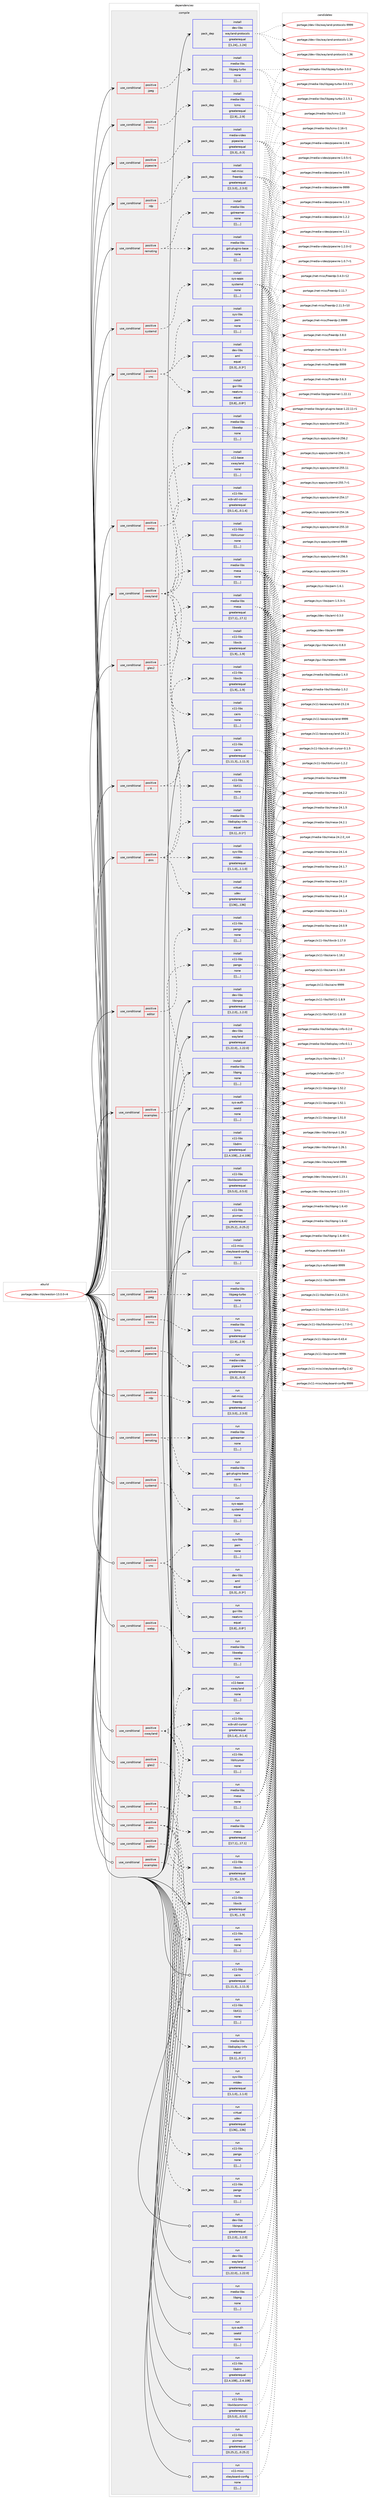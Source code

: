 digraph prolog {

# *************
# Graph options
# *************

newrank=true;
concentrate=true;
compound=true;
graph [rankdir=LR,fontname=Helvetica,fontsize=10,ranksep=1.5];#, ranksep=2.5, nodesep=0.2];
edge  [arrowhead=vee];
node  [fontname=Helvetica,fontsize=10];

# **********
# The ebuild
# **********

subgraph cluster_leftcol {
color=gray;
label=<<i>ebuild</i>>;
id [label="portage://dev-libs/weston-13.0.0-r4", color=red, width=4, href="../dev-libs/weston-13.0.0-r4.svg"];
}

# ****************
# The dependencies
# ****************

subgraph cluster_midcol {
color=gray;
label=<<i>dependencies</i>>;
subgraph cluster_compile {
fillcolor="#eeeeee";
style=filled;
label=<<i>compile</i>>;
subgraph cond29151 {
dependency116314 [label=<<TABLE BORDER="0" CELLBORDER="1" CELLSPACING="0" CELLPADDING="4"><TR><TD ROWSPAN="3" CELLPADDING="10">use_conditional</TD></TR><TR><TD>positive</TD></TR><TR><TD>X</TD></TR></TABLE>>, shape=none, color=red];
subgraph pack85995 {
dependency116315 [label=<<TABLE BORDER="0" CELLBORDER="1" CELLSPACING="0" CELLPADDING="4" WIDTH="220"><TR><TD ROWSPAN="6" CELLPADDING="30">pack_dep</TD></TR><TR><TD WIDTH="110">install</TD></TR><TR><TD>x11-libs</TD></TR><TR><TD>libxcb</TD></TR><TR><TD>greaterequal</TD></TR><TR><TD>[[1,9],,,1.9]</TD></TR></TABLE>>, shape=none, color=blue];
}
dependency116314:e -> dependency116315:w [weight=20,style="dashed",arrowhead="vee"];
subgraph pack85996 {
dependency116316 [label=<<TABLE BORDER="0" CELLBORDER="1" CELLSPACING="0" CELLPADDING="4" WIDTH="220"><TR><TD ROWSPAN="6" CELLPADDING="30">pack_dep</TD></TR><TR><TD WIDTH="110">install</TD></TR><TR><TD>x11-libs</TD></TR><TR><TD>libX11</TD></TR><TR><TD>none</TD></TR><TR><TD>[[],,,,]</TD></TR></TABLE>>, shape=none, color=blue];
}
dependency116314:e -> dependency116316:w [weight=20,style="dashed",arrowhead="vee"];
}
id:e -> dependency116314:w [weight=20,style="solid",arrowhead="vee"];
subgraph cond29152 {
dependency116317 [label=<<TABLE BORDER="0" CELLBORDER="1" CELLSPACING="0" CELLPADDING="4"><TR><TD ROWSPAN="3" CELLPADDING="10">use_conditional</TD></TR><TR><TD>positive</TD></TR><TR><TD>drm</TD></TR></TABLE>>, shape=none, color=red];
subgraph pack85997 {
dependency116318 [label=<<TABLE BORDER="0" CELLBORDER="1" CELLSPACING="0" CELLPADDING="4" WIDTH="220"><TR><TD ROWSPAN="6" CELLPADDING="30">pack_dep</TD></TR><TR><TD WIDTH="110">install</TD></TR><TR><TD>media-libs</TD></TR><TR><TD>libdisplay-info</TD></TR><TR><TD>equal</TD></TR><TR><TD>[[0,1],,,0.1*]</TD></TR></TABLE>>, shape=none, color=blue];
}
dependency116317:e -> dependency116318:w [weight=20,style="dashed",arrowhead="vee"];
subgraph pack85998 {
dependency116319 [label=<<TABLE BORDER="0" CELLBORDER="1" CELLSPACING="0" CELLPADDING="4" WIDTH="220"><TR><TD ROWSPAN="6" CELLPADDING="30">pack_dep</TD></TR><TR><TD WIDTH="110">install</TD></TR><TR><TD>media-libs</TD></TR><TR><TD>mesa</TD></TR><TR><TD>greaterequal</TD></TR><TR><TD>[[17,1],,,17.1]</TD></TR></TABLE>>, shape=none, color=blue];
}
dependency116317:e -> dependency116319:w [weight=20,style="dashed",arrowhead="vee"];
subgraph pack85999 {
dependency116320 [label=<<TABLE BORDER="0" CELLBORDER="1" CELLSPACING="0" CELLPADDING="4" WIDTH="220"><TR><TD ROWSPAN="6" CELLPADDING="30">pack_dep</TD></TR><TR><TD WIDTH="110">install</TD></TR><TR><TD>sys-libs</TD></TR><TR><TD>mtdev</TD></TR><TR><TD>greaterequal</TD></TR><TR><TD>[[1,1,0],,,1.1.0]</TD></TR></TABLE>>, shape=none, color=blue];
}
dependency116317:e -> dependency116320:w [weight=20,style="dashed",arrowhead="vee"];
subgraph pack86000 {
dependency116321 [label=<<TABLE BORDER="0" CELLBORDER="1" CELLSPACING="0" CELLPADDING="4" WIDTH="220"><TR><TD ROWSPAN="6" CELLPADDING="30">pack_dep</TD></TR><TR><TD WIDTH="110">install</TD></TR><TR><TD>virtual</TD></TR><TR><TD>udev</TD></TR><TR><TD>greaterequal</TD></TR><TR><TD>[[136],,,136]</TD></TR></TABLE>>, shape=none, color=blue];
}
dependency116317:e -> dependency116321:w [weight=20,style="dashed",arrowhead="vee"];
}
id:e -> dependency116317:w [weight=20,style="solid",arrowhead="vee"];
subgraph cond29153 {
dependency116322 [label=<<TABLE BORDER="0" CELLBORDER="1" CELLSPACING="0" CELLPADDING="4"><TR><TD ROWSPAN="3" CELLPADDING="10">use_conditional</TD></TR><TR><TD>positive</TD></TR><TR><TD>editor</TD></TR></TABLE>>, shape=none, color=red];
subgraph pack86001 {
dependency116323 [label=<<TABLE BORDER="0" CELLBORDER="1" CELLSPACING="0" CELLPADDING="4" WIDTH="220"><TR><TD ROWSPAN="6" CELLPADDING="30">pack_dep</TD></TR><TR><TD WIDTH="110">install</TD></TR><TR><TD>x11-libs</TD></TR><TR><TD>pango</TD></TR><TR><TD>none</TD></TR><TR><TD>[[],,,,]</TD></TR></TABLE>>, shape=none, color=blue];
}
dependency116322:e -> dependency116323:w [weight=20,style="dashed",arrowhead="vee"];
}
id:e -> dependency116322:w [weight=20,style="solid",arrowhead="vee"];
subgraph cond29154 {
dependency116324 [label=<<TABLE BORDER="0" CELLBORDER="1" CELLSPACING="0" CELLPADDING="4"><TR><TD ROWSPAN="3" CELLPADDING="10">use_conditional</TD></TR><TR><TD>positive</TD></TR><TR><TD>examples</TD></TR></TABLE>>, shape=none, color=red];
subgraph pack86002 {
dependency116325 [label=<<TABLE BORDER="0" CELLBORDER="1" CELLSPACING="0" CELLPADDING="4" WIDTH="220"><TR><TD ROWSPAN="6" CELLPADDING="30">pack_dep</TD></TR><TR><TD WIDTH="110">install</TD></TR><TR><TD>x11-libs</TD></TR><TR><TD>pango</TD></TR><TR><TD>none</TD></TR><TR><TD>[[],,,,]</TD></TR></TABLE>>, shape=none, color=blue];
}
dependency116324:e -> dependency116325:w [weight=20,style="dashed",arrowhead="vee"];
}
id:e -> dependency116324:w [weight=20,style="solid",arrowhead="vee"];
subgraph cond29155 {
dependency116326 [label=<<TABLE BORDER="0" CELLBORDER="1" CELLSPACING="0" CELLPADDING="4"><TR><TD ROWSPAN="3" CELLPADDING="10">use_conditional</TD></TR><TR><TD>positive</TD></TR><TR><TD>gles2</TD></TR></TABLE>>, shape=none, color=red];
subgraph pack86003 {
dependency116327 [label=<<TABLE BORDER="0" CELLBORDER="1" CELLSPACING="0" CELLPADDING="4" WIDTH="220"><TR><TD ROWSPAN="6" CELLPADDING="30">pack_dep</TD></TR><TR><TD WIDTH="110">install</TD></TR><TR><TD>media-libs</TD></TR><TR><TD>mesa</TD></TR><TR><TD>none</TD></TR><TR><TD>[[],,,,]</TD></TR></TABLE>>, shape=none, color=blue];
}
dependency116326:e -> dependency116327:w [weight=20,style="dashed",arrowhead="vee"];
}
id:e -> dependency116326:w [weight=20,style="solid",arrowhead="vee"];
subgraph cond29156 {
dependency116328 [label=<<TABLE BORDER="0" CELLBORDER="1" CELLSPACING="0" CELLPADDING="4"><TR><TD ROWSPAN="3" CELLPADDING="10">use_conditional</TD></TR><TR><TD>positive</TD></TR><TR><TD>jpeg</TD></TR></TABLE>>, shape=none, color=red];
subgraph pack86004 {
dependency116329 [label=<<TABLE BORDER="0" CELLBORDER="1" CELLSPACING="0" CELLPADDING="4" WIDTH="220"><TR><TD ROWSPAN="6" CELLPADDING="30">pack_dep</TD></TR><TR><TD WIDTH="110">install</TD></TR><TR><TD>media-libs</TD></TR><TR><TD>libjpeg-turbo</TD></TR><TR><TD>none</TD></TR><TR><TD>[[],,,,]</TD></TR></TABLE>>, shape=none, color=blue];
}
dependency116328:e -> dependency116329:w [weight=20,style="dashed",arrowhead="vee"];
}
id:e -> dependency116328:w [weight=20,style="solid",arrowhead="vee"];
subgraph cond29157 {
dependency116330 [label=<<TABLE BORDER="0" CELLBORDER="1" CELLSPACING="0" CELLPADDING="4"><TR><TD ROWSPAN="3" CELLPADDING="10">use_conditional</TD></TR><TR><TD>positive</TD></TR><TR><TD>lcms</TD></TR></TABLE>>, shape=none, color=red];
subgraph pack86005 {
dependency116331 [label=<<TABLE BORDER="0" CELLBORDER="1" CELLSPACING="0" CELLPADDING="4" WIDTH="220"><TR><TD ROWSPAN="6" CELLPADDING="30">pack_dep</TD></TR><TR><TD WIDTH="110">install</TD></TR><TR><TD>media-libs</TD></TR><TR><TD>lcms</TD></TR><TR><TD>greaterequal</TD></TR><TR><TD>[[2,9],,,2.9]</TD></TR></TABLE>>, shape=none, color=blue];
}
dependency116330:e -> dependency116331:w [weight=20,style="dashed",arrowhead="vee"];
}
id:e -> dependency116330:w [weight=20,style="solid",arrowhead="vee"];
subgraph cond29158 {
dependency116332 [label=<<TABLE BORDER="0" CELLBORDER="1" CELLSPACING="0" CELLPADDING="4"><TR><TD ROWSPAN="3" CELLPADDING="10">use_conditional</TD></TR><TR><TD>positive</TD></TR><TR><TD>pipewire</TD></TR></TABLE>>, shape=none, color=red];
subgraph pack86006 {
dependency116333 [label=<<TABLE BORDER="0" CELLBORDER="1" CELLSPACING="0" CELLPADDING="4" WIDTH="220"><TR><TD ROWSPAN="6" CELLPADDING="30">pack_dep</TD></TR><TR><TD WIDTH="110">install</TD></TR><TR><TD>media-video</TD></TR><TR><TD>pipewire</TD></TR><TR><TD>greaterequal</TD></TR><TR><TD>[[0,3],,,0.3]</TD></TR></TABLE>>, shape=none, color=blue];
}
dependency116332:e -> dependency116333:w [weight=20,style="dashed",arrowhead="vee"];
}
id:e -> dependency116332:w [weight=20,style="solid",arrowhead="vee"];
subgraph cond29159 {
dependency116334 [label=<<TABLE BORDER="0" CELLBORDER="1" CELLSPACING="0" CELLPADDING="4"><TR><TD ROWSPAN="3" CELLPADDING="10">use_conditional</TD></TR><TR><TD>positive</TD></TR><TR><TD>rdp</TD></TR></TABLE>>, shape=none, color=red];
subgraph pack86007 {
dependency116335 [label=<<TABLE BORDER="0" CELLBORDER="1" CELLSPACING="0" CELLPADDING="4" WIDTH="220"><TR><TD ROWSPAN="6" CELLPADDING="30">pack_dep</TD></TR><TR><TD WIDTH="110">install</TD></TR><TR><TD>net-misc</TD></TR><TR><TD>freerdp</TD></TR><TR><TD>greaterequal</TD></TR><TR><TD>[[2,3,0],,,2.3.0]</TD></TR></TABLE>>, shape=none, color=blue];
}
dependency116334:e -> dependency116335:w [weight=20,style="dashed",arrowhead="vee"];
}
id:e -> dependency116334:w [weight=20,style="solid",arrowhead="vee"];
subgraph cond29160 {
dependency116336 [label=<<TABLE BORDER="0" CELLBORDER="1" CELLSPACING="0" CELLPADDING="4"><TR><TD ROWSPAN="3" CELLPADDING="10">use_conditional</TD></TR><TR><TD>positive</TD></TR><TR><TD>remoting</TD></TR></TABLE>>, shape=none, color=red];
subgraph pack86008 {
dependency116337 [label=<<TABLE BORDER="0" CELLBORDER="1" CELLSPACING="0" CELLPADDING="4" WIDTH="220"><TR><TD ROWSPAN="6" CELLPADDING="30">pack_dep</TD></TR><TR><TD WIDTH="110">install</TD></TR><TR><TD>media-libs</TD></TR><TR><TD>gstreamer</TD></TR><TR><TD>none</TD></TR><TR><TD>[[],,,,]</TD></TR></TABLE>>, shape=none, color=blue];
}
dependency116336:e -> dependency116337:w [weight=20,style="dashed",arrowhead="vee"];
subgraph pack86009 {
dependency116338 [label=<<TABLE BORDER="0" CELLBORDER="1" CELLSPACING="0" CELLPADDING="4" WIDTH="220"><TR><TD ROWSPAN="6" CELLPADDING="30">pack_dep</TD></TR><TR><TD WIDTH="110">install</TD></TR><TR><TD>media-libs</TD></TR><TR><TD>gst-plugins-base</TD></TR><TR><TD>none</TD></TR><TR><TD>[[],,,,]</TD></TR></TABLE>>, shape=none, color=blue];
}
dependency116336:e -> dependency116338:w [weight=20,style="dashed",arrowhead="vee"];
}
id:e -> dependency116336:w [weight=20,style="solid",arrowhead="vee"];
subgraph cond29161 {
dependency116339 [label=<<TABLE BORDER="0" CELLBORDER="1" CELLSPACING="0" CELLPADDING="4"><TR><TD ROWSPAN="3" CELLPADDING="10">use_conditional</TD></TR><TR><TD>positive</TD></TR><TR><TD>systemd</TD></TR></TABLE>>, shape=none, color=red];
subgraph pack86010 {
dependency116340 [label=<<TABLE BORDER="0" CELLBORDER="1" CELLSPACING="0" CELLPADDING="4" WIDTH="220"><TR><TD ROWSPAN="6" CELLPADDING="30">pack_dep</TD></TR><TR><TD WIDTH="110">install</TD></TR><TR><TD>sys-apps</TD></TR><TR><TD>systemd</TD></TR><TR><TD>none</TD></TR><TR><TD>[[],,,,]</TD></TR></TABLE>>, shape=none, color=blue];
}
dependency116339:e -> dependency116340:w [weight=20,style="dashed",arrowhead="vee"];
}
id:e -> dependency116339:w [weight=20,style="solid",arrowhead="vee"];
subgraph cond29162 {
dependency116341 [label=<<TABLE BORDER="0" CELLBORDER="1" CELLSPACING="0" CELLPADDING="4"><TR><TD ROWSPAN="3" CELLPADDING="10">use_conditional</TD></TR><TR><TD>positive</TD></TR><TR><TD>vnc</TD></TR></TABLE>>, shape=none, color=red];
subgraph pack86011 {
dependency116342 [label=<<TABLE BORDER="0" CELLBORDER="1" CELLSPACING="0" CELLPADDING="4" WIDTH="220"><TR><TD ROWSPAN="6" CELLPADDING="30">pack_dep</TD></TR><TR><TD WIDTH="110">install</TD></TR><TR><TD>dev-libs</TD></TR><TR><TD>aml</TD></TR><TR><TD>equal</TD></TR><TR><TD>[[0,3],,,0.3*]</TD></TR></TABLE>>, shape=none, color=blue];
}
dependency116341:e -> dependency116342:w [weight=20,style="dashed",arrowhead="vee"];
subgraph pack86012 {
dependency116343 [label=<<TABLE BORDER="0" CELLBORDER="1" CELLSPACING="0" CELLPADDING="4" WIDTH="220"><TR><TD ROWSPAN="6" CELLPADDING="30">pack_dep</TD></TR><TR><TD WIDTH="110">install</TD></TR><TR><TD>gui-libs</TD></TR><TR><TD>neatvnc</TD></TR><TR><TD>equal</TD></TR><TR><TD>[[0,8],,,0.8*]</TD></TR></TABLE>>, shape=none, color=blue];
}
dependency116341:e -> dependency116343:w [weight=20,style="dashed",arrowhead="vee"];
subgraph pack86013 {
dependency116344 [label=<<TABLE BORDER="0" CELLBORDER="1" CELLSPACING="0" CELLPADDING="4" WIDTH="220"><TR><TD ROWSPAN="6" CELLPADDING="30">pack_dep</TD></TR><TR><TD WIDTH="110">install</TD></TR><TR><TD>sys-libs</TD></TR><TR><TD>pam</TD></TR><TR><TD>none</TD></TR><TR><TD>[[],,,,]</TD></TR></TABLE>>, shape=none, color=blue];
}
dependency116341:e -> dependency116344:w [weight=20,style="dashed",arrowhead="vee"];
}
id:e -> dependency116341:w [weight=20,style="solid",arrowhead="vee"];
subgraph cond29163 {
dependency116345 [label=<<TABLE BORDER="0" CELLBORDER="1" CELLSPACING="0" CELLPADDING="4"><TR><TD ROWSPAN="3" CELLPADDING="10">use_conditional</TD></TR><TR><TD>positive</TD></TR><TR><TD>webp</TD></TR></TABLE>>, shape=none, color=red];
subgraph pack86014 {
dependency116346 [label=<<TABLE BORDER="0" CELLBORDER="1" CELLSPACING="0" CELLPADDING="4" WIDTH="220"><TR><TD ROWSPAN="6" CELLPADDING="30">pack_dep</TD></TR><TR><TD WIDTH="110">install</TD></TR><TR><TD>media-libs</TD></TR><TR><TD>libwebp</TD></TR><TR><TD>none</TD></TR><TR><TD>[[],,,,]</TD></TR></TABLE>>, shape=none, color=blue];
}
dependency116345:e -> dependency116346:w [weight=20,style="dashed",arrowhead="vee"];
}
id:e -> dependency116345:w [weight=20,style="solid",arrowhead="vee"];
subgraph cond29164 {
dependency116347 [label=<<TABLE BORDER="0" CELLBORDER="1" CELLSPACING="0" CELLPADDING="4"><TR><TD ROWSPAN="3" CELLPADDING="10">use_conditional</TD></TR><TR><TD>positive</TD></TR><TR><TD>xwayland</TD></TR></TABLE>>, shape=none, color=red];
subgraph pack86015 {
dependency116348 [label=<<TABLE BORDER="0" CELLBORDER="1" CELLSPACING="0" CELLPADDING="4" WIDTH="220"><TR><TD ROWSPAN="6" CELLPADDING="30">pack_dep</TD></TR><TR><TD WIDTH="110">install</TD></TR><TR><TD>x11-base</TD></TR><TR><TD>xwayland</TD></TR><TR><TD>none</TD></TR><TR><TD>[[],,,,]</TD></TR></TABLE>>, shape=none, color=blue];
}
dependency116347:e -> dependency116348:w [weight=20,style="dashed",arrowhead="vee"];
subgraph pack86016 {
dependency116349 [label=<<TABLE BORDER="0" CELLBORDER="1" CELLSPACING="0" CELLPADDING="4" WIDTH="220"><TR><TD ROWSPAN="6" CELLPADDING="30">pack_dep</TD></TR><TR><TD WIDTH="110">install</TD></TR><TR><TD>x11-libs</TD></TR><TR><TD>cairo</TD></TR><TR><TD>none</TD></TR><TR><TD>[[],,,,]</TD></TR></TABLE>>, shape=none, color=blue];
}
dependency116347:e -> dependency116349:w [weight=20,style="dashed",arrowhead="vee"];
subgraph pack86017 {
dependency116350 [label=<<TABLE BORDER="0" CELLBORDER="1" CELLSPACING="0" CELLPADDING="4" WIDTH="220"><TR><TD ROWSPAN="6" CELLPADDING="30">pack_dep</TD></TR><TR><TD WIDTH="110">install</TD></TR><TR><TD>x11-libs</TD></TR><TR><TD>libxcb</TD></TR><TR><TD>greaterequal</TD></TR><TR><TD>[[1,9],,,1.9]</TD></TR></TABLE>>, shape=none, color=blue];
}
dependency116347:e -> dependency116350:w [weight=20,style="dashed",arrowhead="vee"];
subgraph pack86018 {
dependency116351 [label=<<TABLE BORDER="0" CELLBORDER="1" CELLSPACING="0" CELLPADDING="4" WIDTH="220"><TR><TD ROWSPAN="6" CELLPADDING="30">pack_dep</TD></TR><TR><TD WIDTH="110">install</TD></TR><TR><TD>x11-libs</TD></TR><TR><TD>libXcursor</TD></TR><TR><TD>none</TD></TR><TR><TD>[[],,,,]</TD></TR></TABLE>>, shape=none, color=blue];
}
dependency116347:e -> dependency116351:w [weight=20,style="dashed",arrowhead="vee"];
subgraph pack86019 {
dependency116352 [label=<<TABLE BORDER="0" CELLBORDER="1" CELLSPACING="0" CELLPADDING="4" WIDTH="220"><TR><TD ROWSPAN="6" CELLPADDING="30">pack_dep</TD></TR><TR><TD WIDTH="110">install</TD></TR><TR><TD>x11-libs</TD></TR><TR><TD>xcb-util-cursor</TD></TR><TR><TD>greaterequal</TD></TR><TR><TD>[[0,1,4],,,0.1.4]</TD></TR></TABLE>>, shape=none, color=blue];
}
dependency116347:e -> dependency116352:w [weight=20,style="dashed",arrowhead="vee"];
}
id:e -> dependency116347:w [weight=20,style="solid",arrowhead="vee"];
subgraph pack86020 {
dependency116353 [label=<<TABLE BORDER="0" CELLBORDER="1" CELLSPACING="0" CELLPADDING="4" WIDTH="220"><TR><TD ROWSPAN="6" CELLPADDING="30">pack_dep</TD></TR><TR><TD WIDTH="110">install</TD></TR><TR><TD>dev-libs</TD></TR><TR><TD>libinput</TD></TR><TR><TD>greaterequal</TD></TR><TR><TD>[[1,2,0],,,1.2.0]</TD></TR></TABLE>>, shape=none, color=blue];
}
id:e -> dependency116353:w [weight=20,style="solid",arrowhead="vee"];
subgraph pack86021 {
dependency116354 [label=<<TABLE BORDER="0" CELLBORDER="1" CELLSPACING="0" CELLPADDING="4" WIDTH="220"><TR><TD ROWSPAN="6" CELLPADDING="30">pack_dep</TD></TR><TR><TD WIDTH="110">install</TD></TR><TR><TD>dev-libs</TD></TR><TR><TD>wayland</TD></TR><TR><TD>greaterequal</TD></TR><TR><TD>[[1,22,0],,,1.22.0]</TD></TR></TABLE>>, shape=none, color=blue];
}
id:e -> dependency116354:w [weight=20,style="solid",arrowhead="vee"];
subgraph pack86022 {
dependency116355 [label=<<TABLE BORDER="0" CELLBORDER="1" CELLSPACING="0" CELLPADDING="4" WIDTH="220"><TR><TD ROWSPAN="6" CELLPADDING="30">pack_dep</TD></TR><TR><TD WIDTH="110">install</TD></TR><TR><TD>dev-libs</TD></TR><TR><TD>wayland-protocols</TD></TR><TR><TD>greaterequal</TD></TR><TR><TD>[[1,24],,,1.24]</TD></TR></TABLE>>, shape=none, color=blue];
}
id:e -> dependency116355:w [weight=20,style="solid",arrowhead="vee"];
subgraph pack86023 {
dependency116356 [label=<<TABLE BORDER="0" CELLBORDER="1" CELLSPACING="0" CELLPADDING="4" WIDTH="220"><TR><TD ROWSPAN="6" CELLPADDING="30">pack_dep</TD></TR><TR><TD WIDTH="110">install</TD></TR><TR><TD>media-libs</TD></TR><TR><TD>libpng</TD></TR><TR><TD>none</TD></TR><TR><TD>[[],,,,]</TD></TR></TABLE>>, shape=none, color=blue];
}
id:e -> dependency116356:w [weight=20,style="solid",arrowhead="vee"];
subgraph pack86024 {
dependency116357 [label=<<TABLE BORDER="0" CELLBORDER="1" CELLSPACING="0" CELLPADDING="4" WIDTH="220"><TR><TD ROWSPAN="6" CELLPADDING="30">pack_dep</TD></TR><TR><TD WIDTH="110">install</TD></TR><TR><TD>sys-auth</TD></TR><TR><TD>seatd</TD></TR><TR><TD>none</TD></TR><TR><TD>[[],,,,]</TD></TR></TABLE>>, shape=none, color=blue];
}
id:e -> dependency116357:w [weight=20,style="solid",arrowhead="vee"];
subgraph pack86025 {
dependency116358 [label=<<TABLE BORDER="0" CELLBORDER="1" CELLSPACING="0" CELLPADDING="4" WIDTH="220"><TR><TD ROWSPAN="6" CELLPADDING="30">pack_dep</TD></TR><TR><TD WIDTH="110">install</TD></TR><TR><TD>x11-libs</TD></TR><TR><TD>cairo</TD></TR><TR><TD>greaterequal</TD></TR><TR><TD>[[1,11,3],,,1.11.3]</TD></TR></TABLE>>, shape=none, color=blue];
}
id:e -> dependency116358:w [weight=20,style="solid",arrowhead="vee"];
subgraph pack86026 {
dependency116359 [label=<<TABLE BORDER="0" CELLBORDER="1" CELLSPACING="0" CELLPADDING="4" WIDTH="220"><TR><TD ROWSPAN="6" CELLPADDING="30">pack_dep</TD></TR><TR><TD WIDTH="110">install</TD></TR><TR><TD>x11-libs</TD></TR><TR><TD>libdrm</TD></TR><TR><TD>greaterequal</TD></TR><TR><TD>[[2,4,108],,,2.4.108]</TD></TR></TABLE>>, shape=none, color=blue];
}
id:e -> dependency116359:w [weight=20,style="solid",arrowhead="vee"];
subgraph pack86027 {
dependency116360 [label=<<TABLE BORDER="0" CELLBORDER="1" CELLSPACING="0" CELLPADDING="4" WIDTH="220"><TR><TD ROWSPAN="6" CELLPADDING="30">pack_dep</TD></TR><TR><TD WIDTH="110">install</TD></TR><TR><TD>x11-libs</TD></TR><TR><TD>libxkbcommon</TD></TR><TR><TD>greaterequal</TD></TR><TR><TD>[[0,5,0],,,0.5.0]</TD></TR></TABLE>>, shape=none, color=blue];
}
id:e -> dependency116360:w [weight=20,style="solid",arrowhead="vee"];
subgraph pack86028 {
dependency116361 [label=<<TABLE BORDER="0" CELLBORDER="1" CELLSPACING="0" CELLPADDING="4" WIDTH="220"><TR><TD ROWSPAN="6" CELLPADDING="30">pack_dep</TD></TR><TR><TD WIDTH="110">install</TD></TR><TR><TD>x11-libs</TD></TR><TR><TD>pixman</TD></TR><TR><TD>greaterequal</TD></TR><TR><TD>[[0,25,2],,,0.25.2]</TD></TR></TABLE>>, shape=none, color=blue];
}
id:e -> dependency116361:w [weight=20,style="solid",arrowhead="vee"];
subgraph pack86029 {
dependency116362 [label=<<TABLE BORDER="0" CELLBORDER="1" CELLSPACING="0" CELLPADDING="4" WIDTH="220"><TR><TD ROWSPAN="6" CELLPADDING="30">pack_dep</TD></TR><TR><TD WIDTH="110">install</TD></TR><TR><TD>x11-misc</TD></TR><TR><TD>xkeyboard-config</TD></TR><TR><TD>none</TD></TR><TR><TD>[[],,,,]</TD></TR></TABLE>>, shape=none, color=blue];
}
id:e -> dependency116362:w [weight=20,style="solid",arrowhead="vee"];
}
subgraph cluster_compileandrun {
fillcolor="#eeeeee";
style=filled;
label=<<i>compile and run</i>>;
}
subgraph cluster_run {
fillcolor="#eeeeee";
style=filled;
label=<<i>run</i>>;
subgraph cond29165 {
dependency116363 [label=<<TABLE BORDER="0" CELLBORDER="1" CELLSPACING="0" CELLPADDING="4"><TR><TD ROWSPAN="3" CELLPADDING="10">use_conditional</TD></TR><TR><TD>positive</TD></TR><TR><TD>X</TD></TR></TABLE>>, shape=none, color=red];
subgraph pack86030 {
dependency116364 [label=<<TABLE BORDER="0" CELLBORDER="1" CELLSPACING="0" CELLPADDING="4" WIDTH="220"><TR><TD ROWSPAN="6" CELLPADDING="30">pack_dep</TD></TR><TR><TD WIDTH="110">run</TD></TR><TR><TD>x11-libs</TD></TR><TR><TD>libxcb</TD></TR><TR><TD>greaterequal</TD></TR><TR><TD>[[1,9],,,1.9]</TD></TR></TABLE>>, shape=none, color=blue];
}
dependency116363:e -> dependency116364:w [weight=20,style="dashed",arrowhead="vee"];
subgraph pack86031 {
dependency116365 [label=<<TABLE BORDER="0" CELLBORDER="1" CELLSPACING="0" CELLPADDING="4" WIDTH="220"><TR><TD ROWSPAN="6" CELLPADDING="30">pack_dep</TD></TR><TR><TD WIDTH="110">run</TD></TR><TR><TD>x11-libs</TD></TR><TR><TD>libX11</TD></TR><TR><TD>none</TD></TR><TR><TD>[[],,,,]</TD></TR></TABLE>>, shape=none, color=blue];
}
dependency116363:e -> dependency116365:w [weight=20,style="dashed",arrowhead="vee"];
}
id:e -> dependency116363:w [weight=20,style="solid",arrowhead="odot"];
subgraph cond29166 {
dependency116366 [label=<<TABLE BORDER="0" CELLBORDER="1" CELLSPACING="0" CELLPADDING="4"><TR><TD ROWSPAN="3" CELLPADDING="10">use_conditional</TD></TR><TR><TD>positive</TD></TR><TR><TD>drm</TD></TR></TABLE>>, shape=none, color=red];
subgraph pack86032 {
dependency116367 [label=<<TABLE BORDER="0" CELLBORDER="1" CELLSPACING="0" CELLPADDING="4" WIDTH="220"><TR><TD ROWSPAN="6" CELLPADDING="30">pack_dep</TD></TR><TR><TD WIDTH="110">run</TD></TR><TR><TD>media-libs</TD></TR><TR><TD>libdisplay-info</TD></TR><TR><TD>equal</TD></TR><TR><TD>[[0,1],,,0.1*]</TD></TR></TABLE>>, shape=none, color=blue];
}
dependency116366:e -> dependency116367:w [weight=20,style="dashed",arrowhead="vee"];
subgraph pack86033 {
dependency116368 [label=<<TABLE BORDER="0" CELLBORDER="1" CELLSPACING="0" CELLPADDING="4" WIDTH="220"><TR><TD ROWSPAN="6" CELLPADDING="30">pack_dep</TD></TR><TR><TD WIDTH="110">run</TD></TR><TR><TD>media-libs</TD></TR><TR><TD>mesa</TD></TR><TR><TD>greaterequal</TD></TR><TR><TD>[[17,1],,,17.1]</TD></TR></TABLE>>, shape=none, color=blue];
}
dependency116366:e -> dependency116368:w [weight=20,style="dashed",arrowhead="vee"];
subgraph pack86034 {
dependency116369 [label=<<TABLE BORDER="0" CELLBORDER="1" CELLSPACING="0" CELLPADDING="4" WIDTH="220"><TR><TD ROWSPAN="6" CELLPADDING="30">pack_dep</TD></TR><TR><TD WIDTH="110">run</TD></TR><TR><TD>sys-libs</TD></TR><TR><TD>mtdev</TD></TR><TR><TD>greaterequal</TD></TR><TR><TD>[[1,1,0],,,1.1.0]</TD></TR></TABLE>>, shape=none, color=blue];
}
dependency116366:e -> dependency116369:w [weight=20,style="dashed",arrowhead="vee"];
subgraph pack86035 {
dependency116370 [label=<<TABLE BORDER="0" CELLBORDER="1" CELLSPACING="0" CELLPADDING="4" WIDTH="220"><TR><TD ROWSPAN="6" CELLPADDING="30">pack_dep</TD></TR><TR><TD WIDTH="110">run</TD></TR><TR><TD>virtual</TD></TR><TR><TD>udev</TD></TR><TR><TD>greaterequal</TD></TR><TR><TD>[[136],,,136]</TD></TR></TABLE>>, shape=none, color=blue];
}
dependency116366:e -> dependency116370:w [weight=20,style="dashed",arrowhead="vee"];
}
id:e -> dependency116366:w [weight=20,style="solid",arrowhead="odot"];
subgraph cond29167 {
dependency116371 [label=<<TABLE BORDER="0" CELLBORDER="1" CELLSPACING="0" CELLPADDING="4"><TR><TD ROWSPAN="3" CELLPADDING="10">use_conditional</TD></TR><TR><TD>positive</TD></TR><TR><TD>editor</TD></TR></TABLE>>, shape=none, color=red];
subgraph pack86036 {
dependency116372 [label=<<TABLE BORDER="0" CELLBORDER="1" CELLSPACING="0" CELLPADDING="4" WIDTH="220"><TR><TD ROWSPAN="6" CELLPADDING="30">pack_dep</TD></TR><TR><TD WIDTH="110">run</TD></TR><TR><TD>x11-libs</TD></TR><TR><TD>pango</TD></TR><TR><TD>none</TD></TR><TR><TD>[[],,,,]</TD></TR></TABLE>>, shape=none, color=blue];
}
dependency116371:e -> dependency116372:w [weight=20,style="dashed",arrowhead="vee"];
}
id:e -> dependency116371:w [weight=20,style="solid",arrowhead="odot"];
subgraph cond29168 {
dependency116373 [label=<<TABLE BORDER="0" CELLBORDER="1" CELLSPACING="0" CELLPADDING="4"><TR><TD ROWSPAN="3" CELLPADDING="10">use_conditional</TD></TR><TR><TD>positive</TD></TR><TR><TD>examples</TD></TR></TABLE>>, shape=none, color=red];
subgraph pack86037 {
dependency116374 [label=<<TABLE BORDER="0" CELLBORDER="1" CELLSPACING="0" CELLPADDING="4" WIDTH="220"><TR><TD ROWSPAN="6" CELLPADDING="30">pack_dep</TD></TR><TR><TD WIDTH="110">run</TD></TR><TR><TD>x11-libs</TD></TR><TR><TD>pango</TD></TR><TR><TD>none</TD></TR><TR><TD>[[],,,,]</TD></TR></TABLE>>, shape=none, color=blue];
}
dependency116373:e -> dependency116374:w [weight=20,style="dashed",arrowhead="vee"];
}
id:e -> dependency116373:w [weight=20,style="solid",arrowhead="odot"];
subgraph cond29169 {
dependency116375 [label=<<TABLE BORDER="0" CELLBORDER="1" CELLSPACING="0" CELLPADDING="4"><TR><TD ROWSPAN="3" CELLPADDING="10">use_conditional</TD></TR><TR><TD>positive</TD></TR><TR><TD>gles2</TD></TR></TABLE>>, shape=none, color=red];
subgraph pack86038 {
dependency116376 [label=<<TABLE BORDER="0" CELLBORDER="1" CELLSPACING="0" CELLPADDING="4" WIDTH="220"><TR><TD ROWSPAN="6" CELLPADDING="30">pack_dep</TD></TR><TR><TD WIDTH="110">run</TD></TR><TR><TD>media-libs</TD></TR><TR><TD>mesa</TD></TR><TR><TD>none</TD></TR><TR><TD>[[],,,,]</TD></TR></TABLE>>, shape=none, color=blue];
}
dependency116375:e -> dependency116376:w [weight=20,style="dashed",arrowhead="vee"];
}
id:e -> dependency116375:w [weight=20,style="solid",arrowhead="odot"];
subgraph cond29170 {
dependency116377 [label=<<TABLE BORDER="0" CELLBORDER="1" CELLSPACING="0" CELLPADDING="4"><TR><TD ROWSPAN="3" CELLPADDING="10">use_conditional</TD></TR><TR><TD>positive</TD></TR><TR><TD>jpeg</TD></TR></TABLE>>, shape=none, color=red];
subgraph pack86039 {
dependency116378 [label=<<TABLE BORDER="0" CELLBORDER="1" CELLSPACING="0" CELLPADDING="4" WIDTH="220"><TR><TD ROWSPAN="6" CELLPADDING="30">pack_dep</TD></TR><TR><TD WIDTH="110">run</TD></TR><TR><TD>media-libs</TD></TR><TR><TD>libjpeg-turbo</TD></TR><TR><TD>none</TD></TR><TR><TD>[[],,,,]</TD></TR></TABLE>>, shape=none, color=blue];
}
dependency116377:e -> dependency116378:w [weight=20,style="dashed",arrowhead="vee"];
}
id:e -> dependency116377:w [weight=20,style="solid",arrowhead="odot"];
subgraph cond29171 {
dependency116379 [label=<<TABLE BORDER="0" CELLBORDER="1" CELLSPACING="0" CELLPADDING="4"><TR><TD ROWSPAN="3" CELLPADDING="10">use_conditional</TD></TR><TR><TD>positive</TD></TR><TR><TD>lcms</TD></TR></TABLE>>, shape=none, color=red];
subgraph pack86040 {
dependency116380 [label=<<TABLE BORDER="0" CELLBORDER="1" CELLSPACING="0" CELLPADDING="4" WIDTH="220"><TR><TD ROWSPAN="6" CELLPADDING="30">pack_dep</TD></TR><TR><TD WIDTH="110">run</TD></TR><TR><TD>media-libs</TD></TR><TR><TD>lcms</TD></TR><TR><TD>greaterequal</TD></TR><TR><TD>[[2,9],,,2.9]</TD></TR></TABLE>>, shape=none, color=blue];
}
dependency116379:e -> dependency116380:w [weight=20,style="dashed",arrowhead="vee"];
}
id:e -> dependency116379:w [weight=20,style="solid",arrowhead="odot"];
subgraph cond29172 {
dependency116381 [label=<<TABLE BORDER="0" CELLBORDER="1" CELLSPACING="0" CELLPADDING="4"><TR><TD ROWSPAN="3" CELLPADDING="10">use_conditional</TD></TR><TR><TD>positive</TD></TR><TR><TD>pipewire</TD></TR></TABLE>>, shape=none, color=red];
subgraph pack86041 {
dependency116382 [label=<<TABLE BORDER="0" CELLBORDER="1" CELLSPACING="0" CELLPADDING="4" WIDTH="220"><TR><TD ROWSPAN="6" CELLPADDING="30">pack_dep</TD></TR><TR><TD WIDTH="110">run</TD></TR><TR><TD>media-video</TD></TR><TR><TD>pipewire</TD></TR><TR><TD>greaterequal</TD></TR><TR><TD>[[0,3],,,0.3]</TD></TR></TABLE>>, shape=none, color=blue];
}
dependency116381:e -> dependency116382:w [weight=20,style="dashed",arrowhead="vee"];
}
id:e -> dependency116381:w [weight=20,style="solid",arrowhead="odot"];
subgraph cond29173 {
dependency116383 [label=<<TABLE BORDER="0" CELLBORDER="1" CELLSPACING="0" CELLPADDING="4"><TR><TD ROWSPAN="3" CELLPADDING="10">use_conditional</TD></TR><TR><TD>positive</TD></TR><TR><TD>rdp</TD></TR></TABLE>>, shape=none, color=red];
subgraph pack86042 {
dependency116384 [label=<<TABLE BORDER="0" CELLBORDER="1" CELLSPACING="0" CELLPADDING="4" WIDTH="220"><TR><TD ROWSPAN="6" CELLPADDING="30">pack_dep</TD></TR><TR><TD WIDTH="110">run</TD></TR><TR><TD>net-misc</TD></TR><TR><TD>freerdp</TD></TR><TR><TD>greaterequal</TD></TR><TR><TD>[[2,3,0],,,2.3.0]</TD></TR></TABLE>>, shape=none, color=blue];
}
dependency116383:e -> dependency116384:w [weight=20,style="dashed",arrowhead="vee"];
}
id:e -> dependency116383:w [weight=20,style="solid",arrowhead="odot"];
subgraph cond29174 {
dependency116385 [label=<<TABLE BORDER="0" CELLBORDER="1" CELLSPACING="0" CELLPADDING="4"><TR><TD ROWSPAN="3" CELLPADDING="10">use_conditional</TD></TR><TR><TD>positive</TD></TR><TR><TD>remoting</TD></TR></TABLE>>, shape=none, color=red];
subgraph pack86043 {
dependency116386 [label=<<TABLE BORDER="0" CELLBORDER="1" CELLSPACING="0" CELLPADDING="4" WIDTH="220"><TR><TD ROWSPAN="6" CELLPADDING="30">pack_dep</TD></TR><TR><TD WIDTH="110">run</TD></TR><TR><TD>media-libs</TD></TR><TR><TD>gstreamer</TD></TR><TR><TD>none</TD></TR><TR><TD>[[],,,,]</TD></TR></TABLE>>, shape=none, color=blue];
}
dependency116385:e -> dependency116386:w [weight=20,style="dashed",arrowhead="vee"];
subgraph pack86044 {
dependency116387 [label=<<TABLE BORDER="0" CELLBORDER="1" CELLSPACING="0" CELLPADDING="4" WIDTH="220"><TR><TD ROWSPAN="6" CELLPADDING="30">pack_dep</TD></TR><TR><TD WIDTH="110">run</TD></TR><TR><TD>media-libs</TD></TR><TR><TD>gst-plugins-base</TD></TR><TR><TD>none</TD></TR><TR><TD>[[],,,,]</TD></TR></TABLE>>, shape=none, color=blue];
}
dependency116385:e -> dependency116387:w [weight=20,style="dashed",arrowhead="vee"];
}
id:e -> dependency116385:w [weight=20,style="solid",arrowhead="odot"];
subgraph cond29175 {
dependency116388 [label=<<TABLE BORDER="0" CELLBORDER="1" CELLSPACING="0" CELLPADDING="4"><TR><TD ROWSPAN="3" CELLPADDING="10">use_conditional</TD></TR><TR><TD>positive</TD></TR><TR><TD>systemd</TD></TR></TABLE>>, shape=none, color=red];
subgraph pack86045 {
dependency116389 [label=<<TABLE BORDER="0" CELLBORDER="1" CELLSPACING="0" CELLPADDING="4" WIDTH="220"><TR><TD ROWSPAN="6" CELLPADDING="30">pack_dep</TD></TR><TR><TD WIDTH="110">run</TD></TR><TR><TD>sys-apps</TD></TR><TR><TD>systemd</TD></TR><TR><TD>none</TD></TR><TR><TD>[[],,,,]</TD></TR></TABLE>>, shape=none, color=blue];
}
dependency116388:e -> dependency116389:w [weight=20,style="dashed",arrowhead="vee"];
}
id:e -> dependency116388:w [weight=20,style="solid",arrowhead="odot"];
subgraph cond29176 {
dependency116390 [label=<<TABLE BORDER="0" CELLBORDER="1" CELLSPACING="0" CELLPADDING="4"><TR><TD ROWSPAN="3" CELLPADDING="10">use_conditional</TD></TR><TR><TD>positive</TD></TR><TR><TD>vnc</TD></TR></TABLE>>, shape=none, color=red];
subgraph pack86046 {
dependency116391 [label=<<TABLE BORDER="0" CELLBORDER="1" CELLSPACING="0" CELLPADDING="4" WIDTH="220"><TR><TD ROWSPAN="6" CELLPADDING="30">pack_dep</TD></TR><TR><TD WIDTH="110">run</TD></TR><TR><TD>dev-libs</TD></TR><TR><TD>aml</TD></TR><TR><TD>equal</TD></TR><TR><TD>[[0,3],,,0.3*]</TD></TR></TABLE>>, shape=none, color=blue];
}
dependency116390:e -> dependency116391:w [weight=20,style="dashed",arrowhead="vee"];
subgraph pack86047 {
dependency116392 [label=<<TABLE BORDER="0" CELLBORDER="1" CELLSPACING="0" CELLPADDING="4" WIDTH="220"><TR><TD ROWSPAN="6" CELLPADDING="30">pack_dep</TD></TR><TR><TD WIDTH="110">run</TD></TR><TR><TD>gui-libs</TD></TR><TR><TD>neatvnc</TD></TR><TR><TD>equal</TD></TR><TR><TD>[[0,8],,,0.8*]</TD></TR></TABLE>>, shape=none, color=blue];
}
dependency116390:e -> dependency116392:w [weight=20,style="dashed",arrowhead="vee"];
subgraph pack86048 {
dependency116393 [label=<<TABLE BORDER="0" CELLBORDER="1" CELLSPACING="0" CELLPADDING="4" WIDTH="220"><TR><TD ROWSPAN="6" CELLPADDING="30">pack_dep</TD></TR><TR><TD WIDTH="110">run</TD></TR><TR><TD>sys-libs</TD></TR><TR><TD>pam</TD></TR><TR><TD>none</TD></TR><TR><TD>[[],,,,]</TD></TR></TABLE>>, shape=none, color=blue];
}
dependency116390:e -> dependency116393:w [weight=20,style="dashed",arrowhead="vee"];
}
id:e -> dependency116390:w [weight=20,style="solid",arrowhead="odot"];
subgraph cond29177 {
dependency116394 [label=<<TABLE BORDER="0" CELLBORDER="1" CELLSPACING="0" CELLPADDING="4"><TR><TD ROWSPAN="3" CELLPADDING="10">use_conditional</TD></TR><TR><TD>positive</TD></TR><TR><TD>webp</TD></TR></TABLE>>, shape=none, color=red];
subgraph pack86049 {
dependency116395 [label=<<TABLE BORDER="0" CELLBORDER="1" CELLSPACING="0" CELLPADDING="4" WIDTH="220"><TR><TD ROWSPAN="6" CELLPADDING="30">pack_dep</TD></TR><TR><TD WIDTH="110">run</TD></TR><TR><TD>media-libs</TD></TR><TR><TD>libwebp</TD></TR><TR><TD>none</TD></TR><TR><TD>[[],,,,]</TD></TR></TABLE>>, shape=none, color=blue];
}
dependency116394:e -> dependency116395:w [weight=20,style="dashed",arrowhead="vee"];
}
id:e -> dependency116394:w [weight=20,style="solid",arrowhead="odot"];
subgraph cond29178 {
dependency116396 [label=<<TABLE BORDER="0" CELLBORDER="1" CELLSPACING="0" CELLPADDING="4"><TR><TD ROWSPAN="3" CELLPADDING="10">use_conditional</TD></TR><TR><TD>positive</TD></TR><TR><TD>xwayland</TD></TR></TABLE>>, shape=none, color=red];
subgraph pack86050 {
dependency116397 [label=<<TABLE BORDER="0" CELLBORDER="1" CELLSPACING="0" CELLPADDING="4" WIDTH="220"><TR><TD ROWSPAN="6" CELLPADDING="30">pack_dep</TD></TR><TR><TD WIDTH="110">run</TD></TR><TR><TD>x11-base</TD></TR><TR><TD>xwayland</TD></TR><TR><TD>none</TD></TR><TR><TD>[[],,,,]</TD></TR></TABLE>>, shape=none, color=blue];
}
dependency116396:e -> dependency116397:w [weight=20,style="dashed",arrowhead="vee"];
subgraph pack86051 {
dependency116398 [label=<<TABLE BORDER="0" CELLBORDER="1" CELLSPACING="0" CELLPADDING="4" WIDTH="220"><TR><TD ROWSPAN="6" CELLPADDING="30">pack_dep</TD></TR><TR><TD WIDTH="110">run</TD></TR><TR><TD>x11-libs</TD></TR><TR><TD>cairo</TD></TR><TR><TD>none</TD></TR><TR><TD>[[],,,,]</TD></TR></TABLE>>, shape=none, color=blue];
}
dependency116396:e -> dependency116398:w [weight=20,style="dashed",arrowhead="vee"];
subgraph pack86052 {
dependency116399 [label=<<TABLE BORDER="0" CELLBORDER="1" CELLSPACING="0" CELLPADDING="4" WIDTH="220"><TR><TD ROWSPAN="6" CELLPADDING="30">pack_dep</TD></TR><TR><TD WIDTH="110">run</TD></TR><TR><TD>x11-libs</TD></TR><TR><TD>libxcb</TD></TR><TR><TD>greaterequal</TD></TR><TR><TD>[[1,9],,,1.9]</TD></TR></TABLE>>, shape=none, color=blue];
}
dependency116396:e -> dependency116399:w [weight=20,style="dashed",arrowhead="vee"];
subgraph pack86053 {
dependency116400 [label=<<TABLE BORDER="0" CELLBORDER="1" CELLSPACING="0" CELLPADDING="4" WIDTH="220"><TR><TD ROWSPAN="6" CELLPADDING="30">pack_dep</TD></TR><TR><TD WIDTH="110">run</TD></TR><TR><TD>x11-libs</TD></TR><TR><TD>libXcursor</TD></TR><TR><TD>none</TD></TR><TR><TD>[[],,,,]</TD></TR></TABLE>>, shape=none, color=blue];
}
dependency116396:e -> dependency116400:w [weight=20,style="dashed",arrowhead="vee"];
subgraph pack86054 {
dependency116401 [label=<<TABLE BORDER="0" CELLBORDER="1" CELLSPACING="0" CELLPADDING="4" WIDTH="220"><TR><TD ROWSPAN="6" CELLPADDING="30">pack_dep</TD></TR><TR><TD WIDTH="110">run</TD></TR><TR><TD>x11-libs</TD></TR><TR><TD>xcb-util-cursor</TD></TR><TR><TD>greaterequal</TD></TR><TR><TD>[[0,1,4],,,0.1.4]</TD></TR></TABLE>>, shape=none, color=blue];
}
dependency116396:e -> dependency116401:w [weight=20,style="dashed",arrowhead="vee"];
}
id:e -> dependency116396:w [weight=20,style="solid",arrowhead="odot"];
subgraph pack86055 {
dependency116402 [label=<<TABLE BORDER="0" CELLBORDER="1" CELLSPACING="0" CELLPADDING="4" WIDTH="220"><TR><TD ROWSPAN="6" CELLPADDING="30">pack_dep</TD></TR><TR><TD WIDTH="110">run</TD></TR><TR><TD>dev-libs</TD></TR><TR><TD>libinput</TD></TR><TR><TD>greaterequal</TD></TR><TR><TD>[[1,2,0],,,1.2.0]</TD></TR></TABLE>>, shape=none, color=blue];
}
id:e -> dependency116402:w [weight=20,style="solid",arrowhead="odot"];
subgraph pack86056 {
dependency116403 [label=<<TABLE BORDER="0" CELLBORDER="1" CELLSPACING="0" CELLPADDING="4" WIDTH="220"><TR><TD ROWSPAN="6" CELLPADDING="30">pack_dep</TD></TR><TR><TD WIDTH="110">run</TD></TR><TR><TD>dev-libs</TD></TR><TR><TD>wayland</TD></TR><TR><TD>greaterequal</TD></TR><TR><TD>[[1,22,0],,,1.22.0]</TD></TR></TABLE>>, shape=none, color=blue];
}
id:e -> dependency116403:w [weight=20,style="solid",arrowhead="odot"];
subgraph pack86057 {
dependency116404 [label=<<TABLE BORDER="0" CELLBORDER="1" CELLSPACING="0" CELLPADDING="4" WIDTH="220"><TR><TD ROWSPAN="6" CELLPADDING="30">pack_dep</TD></TR><TR><TD WIDTH="110">run</TD></TR><TR><TD>media-libs</TD></TR><TR><TD>libpng</TD></TR><TR><TD>none</TD></TR><TR><TD>[[],,,,]</TD></TR></TABLE>>, shape=none, color=blue];
}
id:e -> dependency116404:w [weight=20,style="solid",arrowhead="odot"];
subgraph pack86058 {
dependency116405 [label=<<TABLE BORDER="0" CELLBORDER="1" CELLSPACING="0" CELLPADDING="4" WIDTH="220"><TR><TD ROWSPAN="6" CELLPADDING="30">pack_dep</TD></TR><TR><TD WIDTH="110">run</TD></TR><TR><TD>sys-auth</TD></TR><TR><TD>seatd</TD></TR><TR><TD>none</TD></TR><TR><TD>[[],,,,]</TD></TR></TABLE>>, shape=none, color=blue];
}
id:e -> dependency116405:w [weight=20,style="solid",arrowhead="odot"];
subgraph pack86059 {
dependency116406 [label=<<TABLE BORDER="0" CELLBORDER="1" CELLSPACING="0" CELLPADDING="4" WIDTH="220"><TR><TD ROWSPAN="6" CELLPADDING="30">pack_dep</TD></TR><TR><TD WIDTH="110">run</TD></TR><TR><TD>x11-libs</TD></TR><TR><TD>cairo</TD></TR><TR><TD>greaterequal</TD></TR><TR><TD>[[1,11,3],,,1.11.3]</TD></TR></TABLE>>, shape=none, color=blue];
}
id:e -> dependency116406:w [weight=20,style="solid",arrowhead="odot"];
subgraph pack86060 {
dependency116407 [label=<<TABLE BORDER="0" CELLBORDER="1" CELLSPACING="0" CELLPADDING="4" WIDTH="220"><TR><TD ROWSPAN="6" CELLPADDING="30">pack_dep</TD></TR><TR><TD WIDTH="110">run</TD></TR><TR><TD>x11-libs</TD></TR><TR><TD>libdrm</TD></TR><TR><TD>greaterequal</TD></TR><TR><TD>[[2,4,108],,,2.4.108]</TD></TR></TABLE>>, shape=none, color=blue];
}
id:e -> dependency116407:w [weight=20,style="solid",arrowhead="odot"];
subgraph pack86061 {
dependency116408 [label=<<TABLE BORDER="0" CELLBORDER="1" CELLSPACING="0" CELLPADDING="4" WIDTH="220"><TR><TD ROWSPAN="6" CELLPADDING="30">pack_dep</TD></TR><TR><TD WIDTH="110">run</TD></TR><TR><TD>x11-libs</TD></TR><TR><TD>libxkbcommon</TD></TR><TR><TD>greaterequal</TD></TR><TR><TD>[[0,5,0],,,0.5.0]</TD></TR></TABLE>>, shape=none, color=blue];
}
id:e -> dependency116408:w [weight=20,style="solid",arrowhead="odot"];
subgraph pack86062 {
dependency116409 [label=<<TABLE BORDER="0" CELLBORDER="1" CELLSPACING="0" CELLPADDING="4" WIDTH="220"><TR><TD ROWSPAN="6" CELLPADDING="30">pack_dep</TD></TR><TR><TD WIDTH="110">run</TD></TR><TR><TD>x11-libs</TD></TR><TR><TD>pixman</TD></TR><TR><TD>greaterequal</TD></TR><TR><TD>[[0,25,2],,,0.25.2]</TD></TR></TABLE>>, shape=none, color=blue];
}
id:e -> dependency116409:w [weight=20,style="solid",arrowhead="odot"];
subgraph pack86063 {
dependency116410 [label=<<TABLE BORDER="0" CELLBORDER="1" CELLSPACING="0" CELLPADDING="4" WIDTH="220"><TR><TD ROWSPAN="6" CELLPADDING="30">pack_dep</TD></TR><TR><TD WIDTH="110">run</TD></TR><TR><TD>x11-misc</TD></TR><TR><TD>xkeyboard-config</TD></TR><TR><TD>none</TD></TR><TR><TD>[[],,,,]</TD></TR></TABLE>>, shape=none, color=blue];
}
id:e -> dependency116410:w [weight=20,style="solid",arrowhead="odot"];
}
}

# **************
# The candidates
# **************

subgraph cluster_choices {
rank=same;
color=gray;
label=<<i>candidates</i>>;

subgraph choice85995 {
color=black;
nodesep=1;
choice120494945108105981154710810598120999845494649554648 [label="portage://x11-libs/libxcb-1.17.0", color=red, width=4,href="../x11-libs/libxcb-1.17.0.svg"];
dependency116315:e -> choice120494945108105981154710810598120999845494649554648:w [style=dotted,weight="100"];
}
subgraph choice85996 {
color=black;
nodesep=1;
choice12049494510810598115471081059888494945494656464948 [label="portage://x11-libs/libX11-1.8.10", color=red, width=4,href="../x11-libs/libX11-1.8.10.svg"];
choice120494945108105981154710810598884949454946564657 [label="portage://x11-libs/libX11-1.8.9", color=red, width=4,href="../x11-libs/libX11-1.8.9.svg"];
dependency116316:e -> choice12049494510810598115471081059888494945494656464948:w [style=dotted,weight="100"];
dependency116316:e -> choice120494945108105981154710810598884949454946564657:w [style=dotted,weight="100"];
}
subgraph choice85997 {
color=black;
nodesep=1;
choice10910110010597451081059811547108105981001051151121089712145105110102111454846504648 [label="portage://media-libs/libdisplay-info-0.2.0", color=red, width=4,href="../media-libs/libdisplay-info-0.2.0.svg"];
choice10910110010597451081059811547108105981001051151121089712145105110102111454846494649 [label="portage://media-libs/libdisplay-info-0.1.1", color=red, width=4,href="../media-libs/libdisplay-info-0.1.1.svg"];
dependency116318:e -> choice10910110010597451081059811547108105981001051151121089712145105110102111454846504648:w [style=dotted,weight="100"];
dependency116318:e -> choice10910110010597451081059811547108105981001051151121089712145105110102111454846494649:w [style=dotted,weight="100"];
}
subgraph choice85998 {
color=black;
nodesep=1;
choice10910110010597451081059811547109101115974557575757 [label="portage://media-libs/mesa-9999", color=red, width=4,href="../media-libs/mesa-9999.svg"];
choice109101100105974510810598115471091011159745505246504650 [label="portage://media-libs/mesa-24.2.2", color=red, width=4,href="../media-libs/mesa-24.2.2.svg"];
choice109101100105974510810598115471091011159745505246504649 [label="portage://media-libs/mesa-24.2.1", color=red, width=4,href="../media-libs/mesa-24.2.1.svg"];
choice109101100105974510810598115471091011159745505246504648951149952 [label="portage://media-libs/mesa-24.2.0_rc4", color=red, width=4,href="../media-libs/mesa-24.2.0_rc4.svg"];
choice109101100105974510810598115471091011159745505246504648 [label="portage://media-libs/mesa-24.2.0", color=red, width=4,href="../media-libs/mesa-24.2.0.svg"];
choice109101100105974510810598115471091011159745505246494655 [label="portage://media-libs/mesa-24.1.7", color=red, width=4,href="../media-libs/mesa-24.1.7.svg"];
choice109101100105974510810598115471091011159745505246494654 [label="portage://media-libs/mesa-24.1.6", color=red, width=4,href="../media-libs/mesa-24.1.6.svg"];
choice109101100105974510810598115471091011159745505246494653 [label="portage://media-libs/mesa-24.1.5", color=red, width=4,href="../media-libs/mesa-24.1.5.svg"];
choice109101100105974510810598115471091011159745505246494652 [label="portage://media-libs/mesa-24.1.4", color=red, width=4,href="../media-libs/mesa-24.1.4.svg"];
choice109101100105974510810598115471091011159745505246494651 [label="portage://media-libs/mesa-24.1.3", color=red, width=4,href="../media-libs/mesa-24.1.3.svg"];
choice109101100105974510810598115471091011159745505246484657 [label="portage://media-libs/mesa-24.0.9", color=red, width=4,href="../media-libs/mesa-24.0.9.svg"];
dependency116319:e -> choice10910110010597451081059811547109101115974557575757:w [style=dotted,weight="100"];
dependency116319:e -> choice109101100105974510810598115471091011159745505246504650:w [style=dotted,weight="100"];
dependency116319:e -> choice109101100105974510810598115471091011159745505246504649:w [style=dotted,weight="100"];
dependency116319:e -> choice109101100105974510810598115471091011159745505246504648951149952:w [style=dotted,weight="100"];
dependency116319:e -> choice109101100105974510810598115471091011159745505246504648:w [style=dotted,weight="100"];
dependency116319:e -> choice109101100105974510810598115471091011159745505246494655:w [style=dotted,weight="100"];
dependency116319:e -> choice109101100105974510810598115471091011159745505246494654:w [style=dotted,weight="100"];
dependency116319:e -> choice109101100105974510810598115471091011159745505246494653:w [style=dotted,weight="100"];
dependency116319:e -> choice109101100105974510810598115471091011159745505246494652:w [style=dotted,weight="100"];
dependency116319:e -> choice109101100105974510810598115471091011159745505246494651:w [style=dotted,weight="100"];
dependency116319:e -> choice109101100105974510810598115471091011159745505246484657:w [style=dotted,weight="100"];
}
subgraph choice85999 {
color=black;
nodesep=1;
choice115121115451081059811547109116100101118454946494655 [label="portage://sys-libs/mtdev-1.1.7", color=red, width=4,href="../sys-libs/mtdev-1.1.7.svg"];
dependency116320:e -> choice115121115451081059811547109116100101118454946494655:w [style=dotted,weight="100"];
}
subgraph choice86000 {
color=black;
nodesep=1;
choice1181051141161179710847117100101118455049554511455 [label="portage://virtual/udev-217-r7", color=red, width=4,href="../virtual/udev-217-r7.svg"];
dependency116321:e -> choice1181051141161179710847117100101118455049554511455:w [style=dotted,weight="100"];
}
subgraph choice86001 {
color=black;
nodesep=1;
choice12049494510810598115471129711010311145494653504650 [label="portage://x11-libs/pango-1.52.2", color=red, width=4,href="../x11-libs/pango-1.52.2.svg"];
choice12049494510810598115471129711010311145494653504649 [label="portage://x11-libs/pango-1.52.1", color=red, width=4,href="../x11-libs/pango-1.52.1.svg"];
choice12049494510810598115471129711010311145494653494648 [label="portage://x11-libs/pango-1.51.0", color=red, width=4,href="../x11-libs/pango-1.51.0.svg"];
dependency116323:e -> choice12049494510810598115471129711010311145494653504650:w [style=dotted,weight="100"];
dependency116323:e -> choice12049494510810598115471129711010311145494653504649:w [style=dotted,weight="100"];
dependency116323:e -> choice12049494510810598115471129711010311145494653494648:w [style=dotted,weight="100"];
}
subgraph choice86002 {
color=black;
nodesep=1;
choice12049494510810598115471129711010311145494653504650 [label="portage://x11-libs/pango-1.52.2", color=red, width=4,href="../x11-libs/pango-1.52.2.svg"];
choice12049494510810598115471129711010311145494653504649 [label="portage://x11-libs/pango-1.52.1", color=red, width=4,href="../x11-libs/pango-1.52.1.svg"];
choice12049494510810598115471129711010311145494653494648 [label="portage://x11-libs/pango-1.51.0", color=red, width=4,href="../x11-libs/pango-1.51.0.svg"];
dependency116325:e -> choice12049494510810598115471129711010311145494653504650:w [style=dotted,weight="100"];
dependency116325:e -> choice12049494510810598115471129711010311145494653504649:w [style=dotted,weight="100"];
dependency116325:e -> choice12049494510810598115471129711010311145494653494648:w [style=dotted,weight="100"];
}
subgraph choice86003 {
color=black;
nodesep=1;
choice10910110010597451081059811547109101115974557575757 [label="portage://media-libs/mesa-9999", color=red, width=4,href="../media-libs/mesa-9999.svg"];
choice109101100105974510810598115471091011159745505246504650 [label="portage://media-libs/mesa-24.2.2", color=red, width=4,href="../media-libs/mesa-24.2.2.svg"];
choice109101100105974510810598115471091011159745505246504649 [label="portage://media-libs/mesa-24.2.1", color=red, width=4,href="../media-libs/mesa-24.2.1.svg"];
choice109101100105974510810598115471091011159745505246504648951149952 [label="portage://media-libs/mesa-24.2.0_rc4", color=red, width=4,href="../media-libs/mesa-24.2.0_rc4.svg"];
choice109101100105974510810598115471091011159745505246504648 [label="portage://media-libs/mesa-24.2.0", color=red, width=4,href="../media-libs/mesa-24.2.0.svg"];
choice109101100105974510810598115471091011159745505246494655 [label="portage://media-libs/mesa-24.1.7", color=red, width=4,href="../media-libs/mesa-24.1.7.svg"];
choice109101100105974510810598115471091011159745505246494654 [label="portage://media-libs/mesa-24.1.6", color=red, width=4,href="../media-libs/mesa-24.1.6.svg"];
choice109101100105974510810598115471091011159745505246494653 [label="portage://media-libs/mesa-24.1.5", color=red, width=4,href="../media-libs/mesa-24.1.5.svg"];
choice109101100105974510810598115471091011159745505246494652 [label="portage://media-libs/mesa-24.1.4", color=red, width=4,href="../media-libs/mesa-24.1.4.svg"];
choice109101100105974510810598115471091011159745505246494651 [label="portage://media-libs/mesa-24.1.3", color=red, width=4,href="../media-libs/mesa-24.1.3.svg"];
choice109101100105974510810598115471091011159745505246484657 [label="portage://media-libs/mesa-24.0.9", color=red, width=4,href="../media-libs/mesa-24.0.9.svg"];
dependency116327:e -> choice10910110010597451081059811547109101115974557575757:w [style=dotted,weight="100"];
dependency116327:e -> choice109101100105974510810598115471091011159745505246504650:w [style=dotted,weight="100"];
dependency116327:e -> choice109101100105974510810598115471091011159745505246504649:w [style=dotted,weight="100"];
dependency116327:e -> choice109101100105974510810598115471091011159745505246504648951149952:w [style=dotted,weight="100"];
dependency116327:e -> choice109101100105974510810598115471091011159745505246504648:w [style=dotted,weight="100"];
dependency116327:e -> choice109101100105974510810598115471091011159745505246494655:w [style=dotted,weight="100"];
dependency116327:e -> choice109101100105974510810598115471091011159745505246494654:w [style=dotted,weight="100"];
dependency116327:e -> choice109101100105974510810598115471091011159745505246494653:w [style=dotted,weight="100"];
dependency116327:e -> choice109101100105974510810598115471091011159745505246494652:w [style=dotted,weight="100"];
dependency116327:e -> choice109101100105974510810598115471091011159745505246494651:w [style=dotted,weight="100"];
dependency116327:e -> choice109101100105974510810598115471091011159745505246484657:w [style=dotted,weight="100"];
}
subgraph choice86004 {
color=black;
nodesep=1;
choice109101100105974510810598115471081059810611210110345116117114981114551464846514511449 [label="portage://media-libs/libjpeg-turbo-3.0.3-r1", color=red, width=4,href="../media-libs/libjpeg-turbo-3.0.3-r1.svg"];
choice10910110010597451081059811547108105981061121011034511611711498111455146484648 [label="portage://media-libs/libjpeg-turbo-3.0.0", color=red, width=4,href="../media-libs/libjpeg-turbo-3.0.0.svg"];
choice109101100105974510810598115471081059810611210110345116117114981114550464946534649 [label="portage://media-libs/libjpeg-turbo-2.1.5.1", color=red, width=4,href="../media-libs/libjpeg-turbo-2.1.5.1.svg"];
dependency116329:e -> choice109101100105974510810598115471081059810611210110345116117114981114551464846514511449:w [style=dotted,weight="100"];
dependency116329:e -> choice10910110010597451081059811547108105981061121011034511611711498111455146484648:w [style=dotted,weight="100"];
dependency116329:e -> choice109101100105974510810598115471081059810611210110345116117114981114550464946534649:w [style=dotted,weight="100"];
}
subgraph choice86005 {
color=black;
nodesep=1;
choice109101100105974510810598115471089910911545504649544511449 [label="portage://media-libs/lcms-2.16-r1", color=red, width=4,href="../media-libs/lcms-2.16-r1.svg"];
choice10910110010597451081059811547108991091154550464953 [label="portage://media-libs/lcms-2.15", color=red, width=4,href="../media-libs/lcms-2.15.svg"];
dependency116331:e -> choice109101100105974510810598115471089910911545504649544511449:w [style=dotted,weight="100"];
dependency116331:e -> choice10910110010597451081059811547108991091154550464953:w [style=dotted,weight="100"];
}
subgraph choice86006 {
color=black;
nodesep=1;
choice1091011001059745118105100101111471121051121011191051141014557575757 [label="portage://media-video/pipewire-9999", color=red, width=4,href="../media-video/pipewire-9999.svg"];
choice109101100105974511810510010111147112105112101119105114101454946504651 [label="portage://media-video/pipewire-1.2.3", color=red, width=4,href="../media-video/pipewire-1.2.3.svg"];
choice109101100105974511810510010111147112105112101119105114101454946504650 [label="portage://media-video/pipewire-1.2.2", color=red, width=4,href="../media-video/pipewire-1.2.2.svg"];
choice109101100105974511810510010111147112105112101119105114101454946504649 [label="portage://media-video/pipewire-1.2.1", color=red, width=4,href="../media-video/pipewire-1.2.1.svg"];
choice1091011001059745118105100101111471121051121011191051141014549465046484511450 [label="portage://media-video/pipewire-1.2.0-r2", color=red, width=4,href="../media-video/pipewire-1.2.0-r2.svg"];
choice1091011001059745118105100101111471121051121011191051141014549464846554511449 [label="portage://media-video/pipewire-1.0.7-r1", color=red, width=4,href="../media-video/pipewire-1.0.7-r1.svg"];
choice109101100105974511810510010111147112105112101119105114101454946484654 [label="portage://media-video/pipewire-1.0.6", color=red, width=4,href="../media-video/pipewire-1.0.6.svg"];
choice1091011001059745118105100101111471121051121011191051141014549464846534511449 [label="portage://media-video/pipewire-1.0.5-r1", color=red, width=4,href="../media-video/pipewire-1.0.5-r1.svg"];
choice109101100105974511810510010111147112105112101119105114101454946484653 [label="portage://media-video/pipewire-1.0.5", color=red, width=4,href="../media-video/pipewire-1.0.5.svg"];
dependency116333:e -> choice1091011001059745118105100101111471121051121011191051141014557575757:w [style=dotted,weight="100"];
dependency116333:e -> choice109101100105974511810510010111147112105112101119105114101454946504651:w [style=dotted,weight="100"];
dependency116333:e -> choice109101100105974511810510010111147112105112101119105114101454946504650:w [style=dotted,weight="100"];
dependency116333:e -> choice109101100105974511810510010111147112105112101119105114101454946504649:w [style=dotted,weight="100"];
dependency116333:e -> choice1091011001059745118105100101111471121051121011191051141014549465046484511450:w [style=dotted,weight="100"];
dependency116333:e -> choice1091011001059745118105100101111471121051121011191051141014549464846554511449:w [style=dotted,weight="100"];
dependency116333:e -> choice109101100105974511810510010111147112105112101119105114101454946484654:w [style=dotted,weight="100"];
dependency116333:e -> choice1091011001059745118105100101111471121051121011191051141014549464846534511449:w [style=dotted,weight="100"];
dependency116333:e -> choice109101100105974511810510010111147112105112101119105114101454946484653:w [style=dotted,weight="100"];
}
subgraph choice86007 {
color=black;
nodesep=1;
choice1101011164510910511599471021141011011141001124557575757 [label="portage://net-misc/freerdp-9999", color=red, width=4,href="../net-misc/freerdp-9999.svg"];
choice110101116451091051159947102114101101114100112455146564648 [label="portage://net-misc/freerdp-3.8.0", color=red, width=4,href="../net-misc/freerdp-3.8.0.svg"];
choice110101116451091051159947102114101101114100112455146554648 [label="portage://net-misc/freerdp-3.7.0", color=red, width=4,href="../net-misc/freerdp-3.7.0.svg"];
choice110101116451091051159947102114101101114100112455146544651 [label="portage://net-misc/freerdp-3.6.3", color=red, width=4,href="../net-misc/freerdp-3.6.3.svg"];
choice110101116451091051159947102114101101114100112455146524648451144950 [label="portage://net-misc/freerdp-3.4.0-r12", color=red, width=4,href="../net-misc/freerdp-3.4.0-r12.svg"];
choice11010111645109105115994710211410110111410011245504657575757 [label="portage://net-misc/freerdp-2.9999", color=red, width=4,href="../net-misc/freerdp-2.9999.svg"];
choice11010111645109105115994710211410110111410011245504649494655 [label="portage://net-misc/freerdp-2.11.7", color=red, width=4,href="../net-misc/freerdp-2.11.7.svg"];
choice11010111645109105115994710211410110111410011245504649494653451144948 [label="portage://net-misc/freerdp-2.11.5-r10", color=red, width=4,href="../net-misc/freerdp-2.11.5-r10.svg"];
dependency116335:e -> choice1101011164510910511599471021141011011141001124557575757:w [style=dotted,weight="100"];
dependency116335:e -> choice110101116451091051159947102114101101114100112455146564648:w [style=dotted,weight="100"];
dependency116335:e -> choice110101116451091051159947102114101101114100112455146554648:w [style=dotted,weight="100"];
dependency116335:e -> choice110101116451091051159947102114101101114100112455146544651:w [style=dotted,weight="100"];
dependency116335:e -> choice110101116451091051159947102114101101114100112455146524648451144950:w [style=dotted,weight="100"];
dependency116335:e -> choice11010111645109105115994710211410110111410011245504657575757:w [style=dotted,weight="100"];
dependency116335:e -> choice11010111645109105115994710211410110111410011245504649494655:w [style=dotted,weight="100"];
dependency116335:e -> choice11010111645109105115994710211410110111410011245504649494653451144948:w [style=dotted,weight="100"];
}
subgraph choice86008 {
color=black;
nodesep=1;
choice10910110010597451081059811547103115116114101971091011144549465050464949 [label="portage://media-libs/gstreamer-1.22.11", color=red, width=4,href="../media-libs/gstreamer-1.22.11.svg"];
dependency116337:e -> choice10910110010597451081059811547103115116114101971091011144549465050464949:w [style=dotted,weight="100"];
}
subgraph choice86009 {
color=black;
nodesep=1;
choice109101100105974510810598115471031151164511210811710310511011545989711510145494650504649494511449 [label="portage://media-libs/gst-plugins-base-1.22.11-r1", color=red, width=4,href="../media-libs/gst-plugins-base-1.22.11-r1.svg"];
dependency116338:e -> choice109101100105974510810598115471031151164511210811710310511011545989711510145494650504649494511449:w [style=dotted,weight="100"];
}
subgraph choice86010 {
color=black;
nodesep=1;
choice1151211154597112112115471151211151161011091004557575757 [label="portage://sys-apps/systemd-9999", color=red, width=4,href="../sys-apps/systemd-9999.svg"];
choice115121115459711211211547115121115116101109100455053544653 [label="portage://sys-apps/systemd-256.5", color=red, width=4,href="../sys-apps/systemd-256.5.svg"];
choice115121115459711211211547115121115116101109100455053544652 [label="portage://sys-apps/systemd-256.4", color=red, width=4,href="../sys-apps/systemd-256.4.svg"];
choice115121115459711211211547115121115116101109100455053544650 [label="portage://sys-apps/systemd-256.2", color=red, width=4,href="../sys-apps/systemd-256.2.svg"];
choice1151211154597112112115471151211151161011091004550535446494511451 [label="portage://sys-apps/systemd-256.1-r3", color=red, width=4,href="../sys-apps/systemd-256.1-r3.svg"];
choice11512111545971121121154711512111511610110910045505353464949 [label="portage://sys-apps/systemd-255.11", color=red, width=4,href="../sys-apps/systemd-255.11.svg"];
choice11512111545971121121154711512111511610110910045505353464948 [label="portage://sys-apps/systemd-255.10", color=red, width=4,href="../sys-apps/systemd-255.10.svg"];
choice1151211154597112112115471151211151161011091004550535346554511449 [label="portage://sys-apps/systemd-255.7-r1", color=red, width=4,href="../sys-apps/systemd-255.7-r1.svg"];
choice11512111545971121121154711512111511610110910045505352464955 [label="portage://sys-apps/systemd-254.17", color=red, width=4,href="../sys-apps/systemd-254.17.svg"];
choice11512111545971121121154711512111511610110910045505352464954 [label="portage://sys-apps/systemd-254.16", color=red, width=4,href="../sys-apps/systemd-254.16.svg"];
choice11512111545971121121154711512111511610110910045505352464951 [label="portage://sys-apps/systemd-254.13", color=red, width=4,href="../sys-apps/systemd-254.13.svg"];
dependency116340:e -> choice1151211154597112112115471151211151161011091004557575757:w [style=dotted,weight="100"];
dependency116340:e -> choice115121115459711211211547115121115116101109100455053544653:w [style=dotted,weight="100"];
dependency116340:e -> choice115121115459711211211547115121115116101109100455053544652:w [style=dotted,weight="100"];
dependency116340:e -> choice115121115459711211211547115121115116101109100455053544650:w [style=dotted,weight="100"];
dependency116340:e -> choice1151211154597112112115471151211151161011091004550535446494511451:w [style=dotted,weight="100"];
dependency116340:e -> choice11512111545971121121154711512111511610110910045505353464949:w [style=dotted,weight="100"];
dependency116340:e -> choice11512111545971121121154711512111511610110910045505353464948:w [style=dotted,weight="100"];
dependency116340:e -> choice1151211154597112112115471151211151161011091004550535346554511449:w [style=dotted,weight="100"];
dependency116340:e -> choice11512111545971121121154711512111511610110910045505352464955:w [style=dotted,weight="100"];
dependency116340:e -> choice11512111545971121121154711512111511610110910045505352464954:w [style=dotted,weight="100"];
dependency116340:e -> choice11512111545971121121154711512111511610110910045505352464951:w [style=dotted,weight="100"];
}
subgraph choice86011 {
color=black;
nodesep=1;
choice100101118451081059811547971091084557575757 [label="portage://dev-libs/aml-9999", color=red, width=4,href="../dev-libs/aml-9999.svg"];
choice10010111845108105981154797109108454846514648 [label="portage://dev-libs/aml-0.3.0", color=red, width=4,href="../dev-libs/aml-0.3.0.svg"];
dependency116342:e -> choice100101118451081059811547971091084557575757:w [style=dotted,weight="100"];
dependency116342:e -> choice10010111845108105981154797109108454846514648:w [style=dotted,weight="100"];
}
subgraph choice86012 {
color=black;
nodesep=1;
choice10311710545108105981154711010197116118110994557575757 [label="portage://gui-libs/neatvnc-9999", color=red, width=4,href="../gui-libs/neatvnc-9999.svg"];
choice1031171054510810598115471101019711611811099454846564648 [label="portage://gui-libs/neatvnc-0.8.0", color=red, width=4,href="../gui-libs/neatvnc-0.8.0.svg"];
dependency116343:e -> choice10311710545108105981154711010197116118110994557575757:w [style=dotted,weight="100"];
dependency116343:e -> choice1031171054510810598115471101019711611811099454846564648:w [style=dotted,weight="100"];
}
subgraph choice86013 {
color=black;
nodesep=1;
choice11512111545108105981154711297109454946544649 [label="portage://sys-libs/pam-1.6.1", color=red, width=4,href="../sys-libs/pam-1.6.1.svg"];
choice115121115451081059811547112971094549465346514511449 [label="portage://sys-libs/pam-1.5.3-r1", color=red, width=4,href="../sys-libs/pam-1.5.3-r1.svg"];
dependency116344:e -> choice11512111545108105981154711297109454946544649:w [style=dotted,weight="100"];
dependency116344:e -> choice115121115451081059811547112971094549465346514511449:w [style=dotted,weight="100"];
}
subgraph choice86014 {
color=black;
nodesep=1;
choice109101100105974510810598115471081059811910198112454946524648 [label="portage://media-libs/libwebp-1.4.0", color=red, width=4,href="../media-libs/libwebp-1.4.0.svg"];
choice109101100105974510810598115471081059811910198112454946514650 [label="portage://media-libs/libwebp-1.3.2", color=red, width=4,href="../media-libs/libwebp-1.3.2.svg"];
dependency116346:e -> choice109101100105974510810598115471081059811910198112454946524648:w [style=dotted,weight="100"];
dependency116346:e -> choice109101100105974510810598115471081059811910198112454946514650:w [style=dotted,weight="100"];
}
subgraph choice86015 {
color=black;
nodesep=1;
choice12049494598971151014712011997121108971101004557575757 [label="portage://x11-base/xwayland-9999", color=red, width=4,href="../x11-base/xwayland-9999.svg"];
choice120494945989711510147120119971211089711010045505246494650 [label="portage://x11-base/xwayland-24.1.2", color=red, width=4,href="../x11-base/xwayland-24.1.2.svg"];
choice120494945989711510147120119971211089711010045505146504654 [label="portage://x11-base/xwayland-23.2.6", color=red, width=4,href="../x11-base/xwayland-23.2.6.svg"];
dependency116348:e -> choice12049494598971151014712011997121108971101004557575757:w [style=dotted,weight="100"];
dependency116348:e -> choice120494945989711510147120119971211089711010045505246494650:w [style=dotted,weight="100"];
dependency116348:e -> choice120494945989711510147120119971211089711010045505146504654:w [style=dotted,weight="100"];
}
subgraph choice86016 {
color=black;
nodesep=1;
choice120494945108105981154799971051141114557575757 [label="portage://x11-libs/cairo-9999", color=red, width=4,href="../x11-libs/cairo-9999.svg"];
choice1204949451081059811547999710511411145494649564650 [label="portage://x11-libs/cairo-1.18.2", color=red, width=4,href="../x11-libs/cairo-1.18.2.svg"];
choice1204949451081059811547999710511411145494649564648 [label="portage://x11-libs/cairo-1.18.0", color=red, width=4,href="../x11-libs/cairo-1.18.0.svg"];
dependency116349:e -> choice120494945108105981154799971051141114557575757:w [style=dotted,weight="100"];
dependency116349:e -> choice1204949451081059811547999710511411145494649564650:w [style=dotted,weight="100"];
dependency116349:e -> choice1204949451081059811547999710511411145494649564648:w [style=dotted,weight="100"];
}
subgraph choice86017 {
color=black;
nodesep=1;
choice120494945108105981154710810598120999845494649554648 [label="portage://x11-libs/libxcb-1.17.0", color=red, width=4,href="../x11-libs/libxcb-1.17.0.svg"];
dependency116350:e -> choice120494945108105981154710810598120999845494649554648:w [style=dotted,weight="100"];
}
subgraph choice86018 {
color=black;
nodesep=1;
choice1204949451081059811547108105988899117114115111114454946504650 [label="portage://x11-libs/libXcursor-1.2.2", color=red, width=4,href="../x11-libs/libXcursor-1.2.2.svg"];
dependency116351:e -> choice1204949451081059811547108105988899117114115111114454946504650:w [style=dotted,weight="100"];
}
subgraph choice86019 {
color=black;
nodesep=1;
choice12049494510810598115471209998451171161051084599117114115111114454846494653 [label="portage://x11-libs/xcb-util-cursor-0.1.5", color=red, width=4,href="../x11-libs/xcb-util-cursor-0.1.5.svg"];
dependency116352:e -> choice12049494510810598115471209998451171161051084599117114115111114454846494653:w [style=dotted,weight="100"];
}
subgraph choice86020 {
color=black;
nodesep=1;
choice1001011184510810598115471081059810511011211711645494650544650 [label="portage://dev-libs/libinput-1.26.2", color=red, width=4,href="../dev-libs/libinput-1.26.2.svg"];
choice1001011184510810598115471081059810511011211711645494650544649 [label="portage://dev-libs/libinput-1.26.1", color=red, width=4,href="../dev-libs/libinput-1.26.1.svg"];
dependency116353:e -> choice1001011184510810598115471081059810511011211711645494650544650:w [style=dotted,weight="100"];
dependency116353:e -> choice1001011184510810598115471081059810511011211711645494650544649:w [style=dotted,weight="100"];
}
subgraph choice86021 {
color=black;
nodesep=1;
choice10010111845108105981154711997121108971101004557575757 [label="portage://dev-libs/wayland-9999", color=red, width=4,href="../dev-libs/wayland-9999.svg"];
choice100101118451081059811547119971211089711010045494650514649 [label="portage://dev-libs/wayland-1.23.1", color=red, width=4,href="../dev-libs/wayland-1.23.1.svg"];
choice1001011184510810598115471199712110897110100454946505146484511449 [label="portage://dev-libs/wayland-1.23.0-r1", color=red, width=4,href="../dev-libs/wayland-1.23.0-r1.svg"];
dependency116354:e -> choice10010111845108105981154711997121108971101004557575757:w [style=dotted,weight="100"];
dependency116354:e -> choice100101118451081059811547119971211089711010045494650514649:w [style=dotted,weight="100"];
dependency116354:e -> choice1001011184510810598115471199712110897110100454946505146484511449:w [style=dotted,weight="100"];
}
subgraph choice86022 {
color=black;
nodesep=1;
choice100101118451081059811547119971211089711010045112114111116111991111081154557575757 [label="portage://dev-libs/wayland-protocols-9999", color=red, width=4,href="../dev-libs/wayland-protocols-9999.svg"];
choice100101118451081059811547119971211089711010045112114111116111991111081154549465155 [label="portage://dev-libs/wayland-protocols-1.37", color=red, width=4,href="../dev-libs/wayland-protocols-1.37.svg"];
choice100101118451081059811547119971211089711010045112114111116111991111081154549465154 [label="portage://dev-libs/wayland-protocols-1.36", color=red, width=4,href="../dev-libs/wayland-protocols-1.36.svg"];
dependency116355:e -> choice100101118451081059811547119971211089711010045112114111116111991111081154557575757:w [style=dotted,weight="100"];
dependency116355:e -> choice100101118451081059811547119971211089711010045112114111116111991111081154549465155:w [style=dotted,weight="100"];
dependency116355:e -> choice100101118451081059811547119971211089711010045112114111116111991111081154549465154:w [style=dotted,weight="100"];
}
subgraph choice86023 {
color=black;
nodesep=1;
choice109101100105974510810598115471081059811211010345494654465251 [label="portage://media-libs/libpng-1.6.43", color=red, width=4,href="../media-libs/libpng-1.6.43.svg"];
choice109101100105974510810598115471081059811211010345494654465250 [label="portage://media-libs/libpng-1.6.42", color=red, width=4,href="../media-libs/libpng-1.6.42.svg"];
choice1091011001059745108105981154710810598112110103454946544652484511449 [label="portage://media-libs/libpng-1.6.40-r1", color=red, width=4,href="../media-libs/libpng-1.6.40-r1.svg"];
dependency116356:e -> choice109101100105974510810598115471081059811211010345494654465251:w [style=dotted,weight="100"];
dependency116356:e -> choice109101100105974510810598115471081059811211010345494654465250:w [style=dotted,weight="100"];
dependency116356:e -> choice1091011001059745108105981154710810598112110103454946544652484511449:w [style=dotted,weight="100"];
}
subgraph choice86024 {
color=black;
nodesep=1;
choice115121115459711711610447115101971161004557575757 [label="portage://sys-auth/seatd-9999", color=red, width=4,href="../sys-auth/seatd-9999.svg"];
choice11512111545971171161044711510197116100454846564648 [label="portage://sys-auth/seatd-0.8.0", color=red, width=4,href="../sys-auth/seatd-0.8.0.svg"];
dependency116357:e -> choice115121115459711711610447115101971161004557575757:w [style=dotted,weight="100"];
dependency116357:e -> choice11512111545971171161044711510197116100454846564648:w [style=dotted,weight="100"];
}
subgraph choice86025 {
color=black;
nodesep=1;
choice120494945108105981154799971051141114557575757 [label="portage://x11-libs/cairo-9999", color=red, width=4,href="../x11-libs/cairo-9999.svg"];
choice1204949451081059811547999710511411145494649564650 [label="portage://x11-libs/cairo-1.18.2", color=red, width=4,href="../x11-libs/cairo-1.18.2.svg"];
choice1204949451081059811547999710511411145494649564648 [label="portage://x11-libs/cairo-1.18.0", color=red, width=4,href="../x11-libs/cairo-1.18.0.svg"];
dependency116358:e -> choice120494945108105981154799971051141114557575757:w [style=dotted,weight="100"];
dependency116358:e -> choice1204949451081059811547999710511411145494649564650:w [style=dotted,weight="100"];
dependency116358:e -> choice1204949451081059811547999710511411145494649564648:w [style=dotted,weight="100"];
}
subgraph choice86026 {
color=black;
nodesep=1;
choice1204949451081059811547108105981001141094557575757 [label="portage://x11-libs/libdrm-9999", color=red, width=4,href="../x11-libs/libdrm-9999.svg"];
choice12049494510810598115471081059810011410945504652464950514511449 [label="portage://x11-libs/libdrm-2.4.123-r1", color=red, width=4,href="../x11-libs/libdrm-2.4.123-r1.svg"];
choice12049494510810598115471081059810011410945504652464950504511449 [label="portage://x11-libs/libdrm-2.4.122-r1", color=red, width=4,href="../x11-libs/libdrm-2.4.122-r1.svg"];
dependency116359:e -> choice1204949451081059811547108105981001141094557575757:w [style=dotted,weight="100"];
dependency116359:e -> choice12049494510810598115471081059810011410945504652464950514511449:w [style=dotted,weight="100"];
dependency116359:e -> choice12049494510810598115471081059810011410945504652464950504511449:w [style=dotted,weight="100"];
}
subgraph choice86027 {
color=black;
nodesep=1;
choice12049494510810598115471081059812010798991111091091111104549465546484511449 [label="portage://x11-libs/libxkbcommon-1.7.0-r1", color=red, width=4,href="../x11-libs/libxkbcommon-1.7.0-r1.svg"];
dependency116360:e -> choice12049494510810598115471081059812010798991111091091111104549465546484511449:w [style=dotted,weight="100"];
}
subgraph choice86028 {
color=black;
nodesep=1;
choice1204949451081059811547112105120109971104557575757 [label="portage://x11-libs/pixman-9999", color=red, width=4,href="../x11-libs/pixman-9999.svg"];
choice12049494510810598115471121051201099711045484652514652 [label="portage://x11-libs/pixman-0.43.4", color=red, width=4,href="../x11-libs/pixman-0.43.4.svg"];
dependency116361:e -> choice1204949451081059811547112105120109971104557575757:w [style=dotted,weight="100"];
dependency116361:e -> choice12049494510810598115471121051201099711045484652514652:w [style=dotted,weight="100"];
}
subgraph choice86029 {
color=black;
nodesep=1;
choice1204949451091051159947120107101121981119711410045991111101021051034557575757 [label="portage://x11-misc/xkeyboard-config-9999", color=red, width=4,href="../x11-misc/xkeyboard-config-9999.svg"];
choice1204949451091051159947120107101121981119711410045991111101021051034550465250 [label="portage://x11-misc/xkeyboard-config-2.42", color=red, width=4,href="../x11-misc/xkeyboard-config-2.42.svg"];
dependency116362:e -> choice1204949451091051159947120107101121981119711410045991111101021051034557575757:w [style=dotted,weight="100"];
dependency116362:e -> choice1204949451091051159947120107101121981119711410045991111101021051034550465250:w [style=dotted,weight="100"];
}
subgraph choice86030 {
color=black;
nodesep=1;
choice120494945108105981154710810598120999845494649554648 [label="portage://x11-libs/libxcb-1.17.0", color=red, width=4,href="../x11-libs/libxcb-1.17.0.svg"];
dependency116364:e -> choice120494945108105981154710810598120999845494649554648:w [style=dotted,weight="100"];
}
subgraph choice86031 {
color=black;
nodesep=1;
choice12049494510810598115471081059888494945494656464948 [label="portage://x11-libs/libX11-1.8.10", color=red, width=4,href="../x11-libs/libX11-1.8.10.svg"];
choice120494945108105981154710810598884949454946564657 [label="portage://x11-libs/libX11-1.8.9", color=red, width=4,href="../x11-libs/libX11-1.8.9.svg"];
dependency116365:e -> choice12049494510810598115471081059888494945494656464948:w [style=dotted,weight="100"];
dependency116365:e -> choice120494945108105981154710810598884949454946564657:w [style=dotted,weight="100"];
}
subgraph choice86032 {
color=black;
nodesep=1;
choice10910110010597451081059811547108105981001051151121089712145105110102111454846504648 [label="portage://media-libs/libdisplay-info-0.2.0", color=red, width=4,href="../media-libs/libdisplay-info-0.2.0.svg"];
choice10910110010597451081059811547108105981001051151121089712145105110102111454846494649 [label="portage://media-libs/libdisplay-info-0.1.1", color=red, width=4,href="../media-libs/libdisplay-info-0.1.1.svg"];
dependency116367:e -> choice10910110010597451081059811547108105981001051151121089712145105110102111454846504648:w [style=dotted,weight="100"];
dependency116367:e -> choice10910110010597451081059811547108105981001051151121089712145105110102111454846494649:w [style=dotted,weight="100"];
}
subgraph choice86033 {
color=black;
nodesep=1;
choice10910110010597451081059811547109101115974557575757 [label="portage://media-libs/mesa-9999", color=red, width=4,href="../media-libs/mesa-9999.svg"];
choice109101100105974510810598115471091011159745505246504650 [label="portage://media-libs/mesa-24.2.2", color=red, width=4,href="../media-libs/mesa-24.2.2.svg"];
choice109101100105974510810598115471091011159745505246504649 [label="portage://media-libs/mesa-24.2.1", color=red, width=4,href="../media-libs/mesa-24.2.1.svg"];
choice109101100105974510810598115471091011159745505246504648951149952 [label="portage://media-libs/mesa-24.2.0_rc4", color=red, width=4,href="../media-libs/mesa-24.2.0_rc4.svg"];
choice109101100105974510810598115471091011159745505246504648 [label="portage://media-libs/mesa-24.2.0", color=red, width=4,href="../media-libs/mesa-24.2.0.svg"];
choice109101100105974510810598115471091011159745505246494655 [label="portage://media-libs/mesa-24.1.7", color=red, width=4,href="../media-libs/mesa-24.1.7.svg"];
choice109101100105974510810598115471091011159745505246494654 [label="portage://media-libs/mesa-24.1.6", color=red, width=4,href="../media-libs/mesa-24.1.6.svg"];
choice109101100105974510810598115471091011159745505246494653 [label="portage://media-libs/mesa-24.1.5", color=red, width=4,href="../media-libs/mesa-24.1.5.svg"];
choice109101100105974510810598115471091011159745505246494652 [label="portage://media-libs/mesa-24.1.4", color=red, width=4,href="../media-libs/mesa-24.1.4.svg"];
choice109101100105974510810598115471091011159745505246494651 [label="portage://media-libs/mesa-24.1.3", color=red, width=4,href="../media-libs/mesa-24.1.3.svg"];
choice109101100105974510810598115471091011159745505246484657 [label="portage://media-libs/mesa-24.0.9", color=red, width=4,href="../media-libs/mesa-24.0.9.svg"];
dependency116368:e -> choice10910110010597451081059811547109101115974557575757:w [style=dotted,weight="100"];
dependency116368:e -> choice109101100105974510810598115471091011159745505246504650:w [style=dotted,weight="100"];
dependency116368:e -> choice109101100105974510810598115471091011159745505246504649:w [style=dotted,weight="100"];
dependency116368:e -> choice109101100105974510810598115471091011159745505246504648951149952:w [style=dotted,weight="100"];
dependency116368:e -> choice109101100105974510810598115471091011159745505246504648:w [style=dotted,weight="100"];
dependency116368:e -> choice109101100105974510810598115471091011159745505246494655:w [style=dotted,weight="100"];
dependency116368:e -> choice109101100105974510810598115471091011159745505246494654:w [style=dotted,weight="100"];
dependency116368:e -> choice109101100105974510810598115471091011159745505246494653:w [style=dotted,weight="100"];
dependency116368:e -> choice109101100105974510810598115471091011159745505246494652:w [style=dotted,weight="100"];
dependency116368:e -> choice109101100105974510810598115471091011159745505246494651:w [style=dotted,weight="100"];
dependency116368:e -> choice109101100105974510810598115471091011159745505246484657:w [style=dotted,weight="100"];
}
subgraph choice86034 {
color=black;
nodesep=1;
choice115121115451081059811547109116100101118454946494655 [label="portage://sys-libs/mtdev-1.1.7", color=red, width=4,href="../sys-libs/mtdev-1.1.7.svg"];
dependency116369:e -> choice115121115451081059811547109116100101118454946494655:w [style=dotted,weight="100"];
}
subgraph choice86035 {
color=black;
nodesep=1;
choice1181051141161179710847117100101118455049554511455 [label="portage://virtual/udev-217-r7", color=red, width=4,href="../virtual/udev-217-r7.svg"];
dependency116370:e -> choice1181051141161179710847117100101118455049554511455:w [style=dotted,weight="100"];
}
subgraph choice86036 {
color=black;
nodesep=1;
choice12049494510810598115471129711010311145494653504650 [label="portage://x11-libs/pango-1.52.2", color=red, width=4,href="../x11-libs/pango-1.52.2.svg"];
choice12049494510810598115471129711010311145494653504649 [label="portage://x11-libs/pango-1.52.1", color=red, width=4,href="../x11-libs/pango-1.52.1.svg"];
choice12049494510810598115471129711010311145494653494648 [label="portage://x11-libs/pango-1.51.0", color=red, width=4,href="../x11-libs/pango-1.51.0.svg"];
dependency116372:e -> choice12049494510810598115471129711010311145494653504650:w [style=dotted,weight="100"];
dependency116372:e -> choice12049494510810598115471129711010311145494653504649:w [style=dotted,weight="100"];
dependency116372:e -> choice12049494510810598115471129711010311145494653494648:w [style=dotted,weight="100"];
}
subgraph choice86037 {
color=black;
nodesep=1;
choice12049494510810598115471129711010311145494653504650 [label="portage://x11-libs/pango-1.52.2", color=red, width=4,href="../x11-libs/pango-1.52.2.svg"];
choice12049494510810598115471129711010311145494653504649 [label="portage://x11-libs/pango-1.52.1", color=red, width=4,href="../x11-libs/pango-1.52.1.svg"];
choice12049494510810598115471129711010311145494653494648 [label="portage://x11-libs/pango-1.51.0", color=red, width=4,href="../x11-libs/pango-1.51.0.svg"];
dependency116374:e -> choice12049494510810598115471129711010311145494653504650:w [style=dotted,weight="100"];
dependency116374:e -> choice12049494510810598115471129711010311145494653504649:w [style=dotted,weight="100"];
dependency116374:e -> choice12049494510810598115471129711010311145494653494648:w [style=dotted,weight="100"];
}
subgraph choice86038 {
color=black;
nodesep=1;
choice10910110010597451081059811547109101115974557575757 [label="portage://media-libs/mesa-9999", color=red, width=4,href="../media-libs/mesa-9999.svg"];
choice109101100105974510810598115471091011159745505246504650 [label="portage://media-libs/mesa-24.2.2", color=red, width=4,href="../media-libs/mesa-24.2.2.svg"];
choice109101100105974510810598115471091011159745505246504649 [label="portage://media-libs/mesa-24.2.1", color=red, width=4,href="../media-libs/mesa-24.2.1.svg"];
choice109101100105974510810598115471091011159745505246504648951149952 [label="portage://media-libs/mesa-24.2.0_rc4", color=red, width=4,href="../media-libs/mesa-24.2.0_rc4.svg"];
choice109101100105974510810598115471091011159745505246504648 [label="portage://media-libs/mesa-24.2.0", color=red, width=4,href="../media-libs/mesa-24.2.0.svg"];
choice109101100105974510810598115471091011159745505246494655 [label="portage://media-libs/mesa-24.1.7", color=red, width=4,href="../media-libs/mesa-24.1.7.svg"];
choice109101100105974510810598115471091011159745505246494654 [label="portage://media-libs/mesa-24.1.6", color=red, width=4,href="../media-libs/mesa-24.1.6.svg"];
choice109101100105974510810598115471091011159745505246494653 [label="portage://media-libs/mesa-24.1.5", color=red, width=4,href="../media-libs/mesa-24.1.5.svg"];
choice109101100105974510810598115471091011159745505246494652 [label="portage://media-libs/mesa-24.1.4", color=red, width=4,href="../media-libs/mesa-24.1.4.svg"];
choice109101100105974510810598115471091011159745505246494651 [label="portage://media-libs/mesa-24.1.3", color=red, width=4,href="../media-libs/mesa-24.1.3.svg"];
choice109101100105974510810598115471091011159745505246484657 [label="portage://media-libs/mesa-24.0.9", color=red, width=4,href="../media-libs/mesa-24.0.9.svg"];
dependency116376:e -> choice10910110010597451081059811547109101115974557575757:w [style=dotted,weight="100"];
dependency116376:e -> choice109101100105974510810598115471091011159745505246504650:w [style=dotted,weight="100"];
dependency116376:e -> choice109101100105974510810598115471091011159745505246504649:w [style=dotted,weight="100"];
dependency116376:e -> choice109101100105974510810598115471091011159745505246504648951149952:w [style=dotted,weight="100"];
dependency116376:e -> choice109101100105974510810598115471091011159745505246504648:w [style=dotted,weight="100"];
dependency116376:e -> choice109101100105974510810598115471091011159745505246494655:w [style=dotted,weight="100"];
dependency116376:e -> choice109101100105974510810598115471091011159745505246494654:w [style=dotted,weight="100"];
dependency116376:e -> choice109101100105974510810598115471091011159745505246494653:w [style=dotted,weight="100"];
dependency116376:e -> choice109101100105974510810598115471091011159745505246494652:w [style=dotted,weight="100"];
dependency116376:e -> choice109101100105974510810598115471091011159745505246494651:w [style=dotted,weight="100"];
dependency116376:e -> choice109101100105974510810598115471091011159745505246484657:w [style=dotted,weight="100"];
}
subgraph choice86039 {
color=black;
nodesep=1;
choice109101100105974510810598115471081059810611210110345116117114981114551464846514511449 [label="portage://media-libs/libjpeg-turbo-3.0.3-r1", color=red, width=4,href="../media-libs/libjpeg-turbo-3.0.3-r1.svg"];
choice10910110010597451081059811547108105981061121011034511611711498111455146484648 [label="portage://media-libs/libjpeg-turbo-3.0.0", color=red, width=4,href="../media-libs/libjpeg-turbo-3.0.0.svg"];
choice109101100105974510810598115471081059810611210110345116117114981114550464946534649 [label="portage://media-libs/libjpeg-turbo-2.1.5.1", color=red, width=4,href="../media-libs/libjpeg-turbo-2.1.5.1.svg"];
dependency116378:e -> choice109101100105974510810598115471081059810611210110345116117114981114551464846514511449:w [style=dotted,weight="100"];
dependency116378:e -> choice10910110010597451081059811547108105981061121011034511611711498111455146484648:w [style=dotted,weight="100"];
dependency116378:e -> choice109101100105974510810598115471081059810611210110345116117114981114550464946534649:w [style=dotted,weight="100"];
}
subgraph choice86040 {
color=black;
nodesep=1;
choice109101100105974510810598115471089910911545504649544511449 [label="portage://media-libs/lcms-2.16-r1", color=red, width=4,href="../media-libs/lcms-2.16-r1.svg"];
choice10910110010597451081059811547108991091154550464953 [label="portage://media-libs/lcms-2.15", color=red, width=4,href="../media-libs/lcms-2.15.svg"];
dependency116380:e -> choice109101100105974510810598115471089910911545504649544511449:w [style=dotted,weight="100"];
dependency116380:e -> choice10910110010597451081059811547108991091154550464953:w [style=dotted,weight="100"];
}
subgraph choice86041 {
color=black;
nodesep=1;
choice1091011001059745118105100101111471121051121011191051141014557575757 [label="portage://media-video/pipewire-9999", color=red, width=4,href="../media-video/pipewire-9999.svg"];
choice109101100105974511810510010111147112105112101119105114101454946504651 [label="portage://media-video/pipewire-1.2.3", color=red, width=4,href="../media-video/pipewire-1.2.3.svg"];
choice109101100105974511810510010111147112105112101119105114101454946504650 [label="portage://media-video/pipewire-1.2.2", color=red, width=4,href="../media-video/pipewire-1.2.2.svg"];
choice109101100105974511810510010111147112105112101119105114101454946504649 [label="portage://media-video/pipewire-1.2.1", color=red, width=4,href="../media-video/pipewire-1.2.1.svg"];
choice1091011001059745118105100101111471121051121011191051141014549465046484511450 [label="portage://media-video/pipewire-1.2.0-r2", color=red, width=4,href="../media-video/pipewire-1.2.0-r2.svg"];
choice1091011001059745118105100101111471121051121011191051141014549464846554511449 [label="portage://media-video/pipewire-1.0.7-r1", color=red, width=4,href="../media-video/pipewire-1.0.7-r1.svg"];
choice109101100105974511810510010111147112105112101119105114101454946484654 [label="portage://media-video/pipewire-1.0.6", color=red, width=4,href="../media-video/pipewire-1.0.6.svg"];
choice1091011001059745118105100101111471121051121011191051141014549464846534511449 [label="portage://media-video/pipewire-1.0.5-r1", color=red, width=4,href="../media-video/pipewire-1.0.5-r1.svg"];
choice109101100105974511810510010111147112105112101119105114101454946484653 [label="portage://media-video/pipewire-1.0.5", color=red, width=4,href="../media-video/pipewire-1.0.5.svg"];
dependency116382:e -> choice1091011001059745118105100101111471121051121011191051141014557575757:w [style=dotted,weight="100"];
dependency116382:e -> choice109101100105974511810510010111147112105112101119105114101454946504651:w [style=dotted,weight="100"];
dependency116382:e -> choice109101100105974511810510010111147112105112101119105114101454946504650:w [style=dotted,weight="100"];
dependency116382:e -> choice109101100105974511810510010111147112105112101119105114101454946504649:w [style=dotted,weight="100"];
dependency116382:e -> choice1091011001059745118105100101111471121051121011191051141014549465046484511450:w [style=dotted,weight="100"];
dependency116382:e -> choice1091011001059745118105100101111471121051121011191051141014549464846554511449:w [style=dotted,weight="100"];
dependency116382:e -> choice109101100105974511810510010111147112105112101119105114101454946484654:w [style=dotted,weight="100"];
dependency116382:e -> choice1091011001059745118105100101111471121051121011191051141014549464846534511449:w [style=dotted,weight="100"];
dependency116382:e -> choice109101100105974511810510010111147112105112101119105114101454946484653:w [style=dotted,weight="100"];
}
subgraph choice86042 {
color=black;
nodesep=1;
choice1101011164510910511599471021141011011141001124557575757 [label="portage://net-misc/freerdp-9999", color=red, width=4,href="../net-misc/freerdp-9999.svg"];
choice110101116451091051159947102114101101114100112455146564648 [label="portage://net-misc/freerdp-3.8.0", color=red, width=4,href="../net-misc/freerdp-3.8.0.svg"];
choice110101116451091051159947102114101101114100112455146554648 [label="portage://net-misc/freerdp-3.7.0", color=red, width=4,href="../net-misc/freerdp-3.7.0.svg"];
choice110101116451091051159947102114101101114100112455146544651 [label="portage://net-misc/freerdp-3.6.3", color=red, width=4,href="../net-misc/freerdp-3.6.3.svg"];
choice110101116451091051159947102114101101114100112455146524648451144950 [label="portage://net-misc/freerdp-3.4.0-r12", color=red, width=4,href="../net-misc/freerdp-3.4.0-r12.svg"];
choice11010111645109105115994710211410110111410011245504657575757 [label="portage://net-misc/freerdp-2.9999", color=red, width=4,href="../net-misc/freerdp-2.9999.svg"];
choice11010111645109105115994710211410110111410011245504649494655 [label="portage://net-misc/freerdp-2.11.7", color=red, width=4,href="../net-misc/freerdp-2.11.7.svg"];
choice11010111645109105115994710211410110111410011245504649494653451144948 [label="portage://net-misc/freerdp-2.11.5-r10", color=red, width=4,href="../net-misc/freerdp-2.11.5-r10.svg"];
dependency116384:e -> choice1101011164510910511599471021141011011141001124557575757:w [style=dotted,weight="100"];
dependency116384:e -> choice110101116451091051159947102114101101114100112455146564648:w [style=dotted,weight="100"];
dependency116384:e -> choice110101116451091051159947102114101101114100112455146554648:w [style=dotted,weight="100"];
dependency116384:e -> choice110101116451091051159947102114101101114100112455146544651:w [style=dotted,weight="100"];
dependency116384:e -> choice110101116451091051159947102114101101114100112455146524648451144950:w [style=dotted,weight="100"];
dependency116384:e -> choice11010111645109105115994710211410110111410011245504657575757:w [style=dotted,weight="100"];
dependency116384:e -> choice11010111645109105115994710211410110111410011245504649494655:w [style=dotted,weight="100"];
dependency116384:e -> choice11010111645109105115994710211410110111410011245504649494653451144948:w [style=dotted,weight="100"];
}
subgraph choice86043 {
color=black;
nodesep=1;
choice10910110010597451081059811547103115116114101971091011144549465050464949 [label="portage://media-libs/gstreamer-1.22.11", color=red, width=4,href="../media-libs/gstreamer-1.22.11.svg"];
dependency116386:e -> choice10910110010597451081059811547103115116114101971091011144549465050464949:w [style=dotted,weight="100"];
}
subgraph choice86044 {
color=black;
nodesep=1;
choice109101100105974510810598115471031151164511210811710310511011545989711510145494650504649494511449 [label="portage://media-libs/gst-plugins-base-1.22.11-r1", color=red, width=4,href="../media-libs/gst-plugins-base-1.22.11-r1.svg"];
dependency116387:e -> choice109101100105974510810598115471031151164511210811710310511011545989711510145494650504649494511449:w [style=dotted,weight="100"];
}
subgraph choice86045 {
color=black;
nodesep=1;
choice1151211154597112112115471151211151161011091004557575757 [label="portage://sys-apps/systemd-9999", color=red, width=4,href="../sys-apps/systemd-9999.svg"];
choice115121115459711211211547115121115116101109100455053544653 [label="portage://sys-apps/systemd-256.5", color=red, width=4,href="../sys-apps/systemd-256.5.svg"];
choice115121115459711211211547115121115116101109100455053544652 [label="portage://sys-apps/systemd-256.4", color=red, width=4,href="../sys-apps/systemd-256.4.svg"];
choice115121115459711211211547115121115116101109100455053544650 [label="portage://sys-apps/systemd-256.2", color=red, width=4,href="../sys-apps/systemd-256.2.svg"];
choice1151211154597112112115471151211151161011091004550535446494511451 [label="portage://sys-apps/systemd-256.1-r3", color=red, width=4,href="../sys-apps/systemd-256.1-r3.svg"];
choice11512111545971121121154711512111511610110910045505353464949 [label="portage://sys-apps/systemd-255.11", color=red, width=4,href="../sys-apps/systemd-255.11.svg"];
choice11512111545971121121154711512111511610110910045505353464948 [label="portage://sys-apps/systemd-255.10", color=red, width=4,href="../sys-apps/systemd-255.10.svg"];
choice1151211154597112112115471151211151161011091004550535346554511449 [label="portage://sys-apps/systemd-255.7-r1", color=red, width=4,href="../sys-apps/systemd-255.7-r1.svg"];
choice11512111545971121121154711512111511610110910045505352464955 [label="portage://sys-apps/systemd-254.17", color=red, width=4,href="../sys-apps/systemd-254.17.svg"];
choice11512111545971121121154711512111511610110910045505352464954 [label="portage://sys-apps/systemd-254.16", color=red, width=4,href="../sys-apps/systemd-254.16.svg"];
choice11512111545971121121154711512111511610110910045505352464951 [label="portage://sys-apps/systemd-254.13", color=red, width=4,href="../sys-apps/systemd-254.13.svg"];
dependency116389:e -> choice1151211154597112112115471151211151161011091004557575757:w [style=dotted,weight="100"];
dependency116389:e -> choice115121115459711211211547115121115116101109100455053544653:w [style=dotted,weight="100"];
dependency116389:e -> choice115121115459711211211547115121115116101109100455053544652:w [style=dotted,weight="100"];
dependency116389:e -> choice115121115459711211211547115121115116101109100455053544650:w [style=dotted,weight="100"];
dependency116389:e -> choice1151211154597112112115471151211151161011091004550535446494511451:w [style=dotted,weight="100"];
dependency116389:e -> choice11512111545971121121154711512111511610110910045505353464949:w [style=dotted,weight="100"];
dependency116389:e -> choice11512111545971121121154711512111511610110910045505353464948:w [style=dotted,weight="100"];
dependency116389:e -> choice1151211154597112112115471151211151161011091004550535346554511449:w [style=dotted,weight="100"];
dependency116389:e -> choice11512111545971121121154711512111511610110910045505352464955:w [style=dotted,weight="100"];
dependency116389:e -> choice11512111545971121121154711512111511610110910045505352464954:w [style=dotted,weight="100"];
dependency116389:e -> choice11512111545971121121154711512111511610110910045505352464951:w [style=dotted,weight="100"];
}
subgraph choice86046 {
color=black;
nodesep=1;
choice100101118451081059811547971091084557575757 [label="portage://dev-libs/aml-9999", color=red, width=4,href="../dev-libs/aml-9999.svg"];
choice10010111845108105981154797109108454846514648 [label="portage://dev-libs/aml-0.3.0", color=red, width=4,href="../dev-libs/aml-0.3.0.svg"];
dependency116391:e -> choice100101118451081059811547971091084557575757:w [style=dotted,weight="100"];
dependency116391:e -> choice10010111845108105981154797109108454846514648:w [style=dotted,weight="100"];
}
subgraph choice86047 {
color=black;
nodesep=1;
choice10311710545108105981154711010197116118110994557575757 [label="portage://gui-libs/neatvnc-9999", color=red, width=4,href="../gui-libs/neatvnc-9999.svg"];
choice1031171054510810598115471101019711611811099454846564648 [label="portage://gui-libs/neatvnc-0.8.0", color=red, width=4,href="../gui-libs/neatvnc-0.8.0.svg"];
dependency116392:e -> choice10311710545108105981154711010197116118110994557575757:w [style=dotted,weight="100"];
dependency116392:e -> choice1031171054510810598115471101019711611811099454846564648:w [style=dotted,weight="100"];
}
subgraph choice86048 {
color=black;
nodesep=1;
choice11512111545108105981154711297109454946544649 [label="portage://sys-libs/pam-1.6.1", color=red, width=4,href="../sys-libs/pam-1.6.1.svg"];
choice115121115451081059811547112971094549465346514511449 [label="portage://sys-libs/pam-1.5.3-r1", color=red, width=4,href="../sys-libs/pam-1.5.3-r1.svg"];
dependency116393:e -> choice11512111545108105981154711297109454946544649:w [style=dotted,weight="100"];
dependency116393:e -> choice115121115451081059811547112971094549465346514511449:w [style=dotted,weight="100"];
}
subgraph choice86049 {
color=black;
nodesep=1;
choice109101100105974510810598115471081059811910198112454946524648 [label="portage://media-libs/libwebp-1.4.0", color=red, width=4,href="../media-libs/libwebp-1.4.0.svg"];
choice109101100105974510810598115471081059811910198112454946514650 [label="portage://media-libs/libwebp-1.3.2", color=red, width=4,href="../media-libs/libwebp-1.3.2.svg"];
dependency116395:e -> choice109101100105974510810598115471081059811910198112454946524648:w [style=dotted,weight="100"];
dependency116395:e -> choice109101100105974510810598115471081059811910198112454946514650:w [style=dotted,weight="100"];
}
subgraph choice86050 {
color=black;
nodesep=1;
choice12049494598971151014712011997121108971101004557575757 [label="portage://x11-base/xwayland-9999", color=red, width=4,href="../x11-base/xwayland-9999.svg"];
choice120494945989711510147120119971211089711010045505246494650 [label="portage://x11-base/xwayland-24.1.2", color=red, width=4,href="../x11-base/xwayland-24.1.2.svg"];
choice120494945989711510147120119971211089711010045505146504654 [label="portage://x11-base/xwayland-23.2.6", color=red, width=4,href="../x11-base/xwayland-23.2.6.svg"];
dependency116397:e -> choice12049494598971151014712011997121108971101004557575757:w [style=dotted,weight="100"];
dependency116397:e -> choice120494945989711510147120119971211089711010045505246494650:w [style=dotted,weight="100"];
dependency116397:e -> choice120494945989711510147120119971211089711010045505146504654:w [style=dotted,weight="100"];
}
subgraph choice86051 {
color=black;
nodesep=1;
choice120494945108105981154799971051141114557575757 [label="portage://x11-libs/cairo-9999", color=red, width=4,href="../x11-libs/cairo-9999.svg"];
choice1204949451081059811547999710511411145494649564650 [label="portage://x11-libs/cairo-1.18.2", color=red, width=4,href="../x11-libs/cairo-1.18.2.svg"];
choice1204949451081059811547999710511411145494649564648 [label="portage://x11-libs/cairo-1.18.0", color=red, width=4,href="../x11-libs/cairo-1.18.0.svg"];
dependency116398:e -> choice120494945108105981154799971051141114557575757:w [style=dotted,weight="100"];
dependency116398:e -> choice1204949451081059811547999710511411145494649564650:w [style=dotted,weight="100"];
dependency116398:e -> choice1204949451081059811547999710511411145494649564648:w [style=dotted,weight="100"];
}
subgraph choice86052 {
color=black;
nodesep=1;
choice120494945108105981154710810598120999845494649554648 [label="portage://x11-libs/libxcb-1.17.0", color=red, width=4,href="../x11-libs/libxcb-1.17.0.svg"];
dependency116399:e -> choice120494945108105981154710810598120999845494649554648:w [style=dotted,weight="100"];
}
subgraph choice86053 {
color=black;
nodesep=1;
choice1204949451081059811547108105988899117114115111114454946504650 [label="portage://x11-libs/libXcursor-1.2.2", color=red, width=4,href="../x11-libs/libXcursor-1.2.2.svg"];
dependency116400:e -> choice1204949451081059811547108105988899117114115111114454946504650:w [style=dotted,weight="100"];
}
subgraph choice86054 {
color=black;
nodesep=1;
choice12049494510810598115471209998451171161051084599117114115111114454846494653 [label="portage://x11-libs/xcb-util-cursor-0.1.5", color=red, width=4,href="../x11-libs/xcb-util-cursor-0.1.5.svg"];
dependency116401:e -> choice12049494510810598115471209998451171161051084599117114115111114454846494653:w [style=dotted,weight="100"];
}
subgraph choice86055 {
color=black;
nodesep=1;
choice1001011184510810598115471081059810511011211711645494650544650 [label="portage://dev-libs/libinput-1.26.2", color=red, width=4,href="../dev-libs/libinput-1.26.2.svg"];
choice1001011184510810598115471081059810511011211711645494650544649 [label="portage://dev-libs/libinput-1.26.1", color=red, width=4,href="../dev-libs/libinput-1.26.1.svg"];
dependency116402:e -> choice1001011184510810598115471081059810511011211711645494650544650:w [style=dotted,weight="100"];
dependency116402:e -> choice1001011184510810598115471081059810511011211711645494650544649:w [style=dotted,weight="100"];
}
subgraph choice86056 {
color=black;
nodesep=1;
choice10010111845108105981154711997121108971101004557575757 [label="portage://dev-libs/wayland-9999", color=red, width=4,href="../dev-libs/wayland-9999.svg"];
choice100101118451081059811547119971211089711010045494650514649 [label="portage://dev-libs/wayland-1.23.1", color=red, width=4,href="../dev-libs/wayland-1.23.1.svg"];
choice1001011184510810598115471199712110897110100454946505146484511449 [label="portage://dev-libs/wayland-1.23.0-r1", color=red, width=4,href="../dev-libs/wayland-1.23.0-r1.svg"];
dependency116403:e -> choice10010111845108105981154711997121108971101004557575757:w [style=dotted,weight="100"];
dependency116403:e -> choice100101118451081059811547119971211089711010045494650514649:w [style=dotted,weight="100"];
dependency116403:e -> choice1001011184510810598115471199712110897110100454946505146484511449:w [style=dotted,weight="100"];
}
subgraph choice86057 {
color=black;
nodesep=1;
choice109101100105974510810598115471081059811211010345494654465251 [label="portage://media-libs/libpng-1.6.43", color=red, width=4,href="../media-libs/libpng-1.6.43.svg"];
choice109101100105974510810598115471081059811211010345494654465250 [label="portage://media-libs/libpng-1.6.42", color=red, width=4,href="../media-libs/libpng-1.6.42.svg"];
choice1091011001059745108105981154710810598112110103454946544652484511449 [label="portage://media-libs/libpng-1.6.40-r1", color=red, width=4,href="../media-libs/libpng-1.6.40-r1.svg"];
dependency116404:e -> choice109101100105974510810598115471081059811211010345494654465251:w [style=dotted,weight="100"];
dependency116404:e -> choice109101100105974510810598115471081059811211010345494654465250:w [style=dotted,weight="100"];
dependency116404:e -> choice1091011001059745108105981154710810598112110103454946544652484511449:w [style=dotted,weight="100"];
}
subgraph choice86058 {
color=black;
nodesep=1;
choice115121115459711711610447115101971161004557575757 [label="portage://sys-auth/seatd-9999", color=red, width=4,href="../sys-auth/seatd-9999.svg"];
choice11512111545971171161044711510197116100454846564648 [label="portage://sys-auth/seatd-0.8.0", color=red, width=4,href="../sys-auth/seatd-0.8.0.svg"];
dependency116405:e -> choice115121115459711711610447115101971161004557575757:w [style=dotted,weight="100"];
dependency116405:e -> choice11512111545971171161044711510197116100454846564648:w [style=dotted,weight="100"];
}
subgraph choice86059 {
color=black;
nodesep=1;
choice120494945108105981154799971051141114557575757 [label="portage://x11-libs/cairo-9999", color=red, width=4,href="../x11-libs/cairo-9999.svg"];
choice1204949451081059811547999710511411145494649564650 [label="portage://x11-libs/cairo-1.18.2", color=red, width=4,href="../x11-libs/cairo-1.18.2.svg"];
choice1204949451081059811547999710511411145494649564648 [label="portage://x11-libs/cairo-1.18.0", color=red, width=4,href="../x11-libs/cairo-1.18.0.svg"];
dependency116406:e -> choice120494945108105981154799971051141114557575757:w [style=dotted,weight="100"];
dependency116406:e -> choice1204949451081059811547999710511411145494649564650:w [style=dotted,weight="100"];
dependency116406:e -> choice1204949451081059811547999710511411145494649564648:w [style=dotted,weight="100"];
}
subgraph choice86060 {
color=black;
nodesep=1;
choice1204949451081059811547108105981001141094557575757 [label="portage://x11-libs/libdrm-9999", color=red, width=4,href="../x11-libs/libdrm-9999.svg"];
choice12049494510810598115471081059810011410945504652464950514511449 [label="portage://x11-libs/libdrm-2.4.123-r1", color=red, width=4,href="../x11-libs/libdrm-2.4.123-r1.svg"];
choice12049494510810598115471081059810011410945504652464950504511449 [label="portage://x11-libs/libdrm-2.4.122-r1", color=red, width=4,href="../x11-libs/libdrm-2.4.122-r1.svg"];
dependency116407:e -> choice1204949451081059811547108105981001141094557575757:w [style=dotted,weight="100"];
dependency116407:e -> choice12049494510810598115471081059810011410945504652464950514511449:w [style=dotted,weight="100"];
dependency116407:e -> choice12049494510810598115471081059810011410945504652464950504511449:w [style=dotted,weight="100"];
}
subgraph choice86061 {
color=black;
nodesep=1;
choice12049494510810598115471081059812010798991111091091111104549465546484511449 [label="portage://x11-libs/libxkbcommon-1.7.0-r1", color=red, width=4,href="../x11-libs/libxkbcommon-1.7.0-r1.svg"];
dependency116408:e -> choice12049494510810598115471081059812010798991111091091111104549465546484511449:w [style=dotted,weight="100"];
}
subgraph choice86062 {
color=black;
nodesep=1;
choice1204949451081059811547112105120109971104557575757 [label="portage://x11-libs/pixman-9999", color=red, width=4,href="../x11-libs/pixman-9999.svg"];
choice12049494510810598115471121051201099711045484652514652 [label="portage://x11-libs/pixman-0.43.4", color=red, width=4,href="../x11-libs/pixman-0.43.4.svg"];
dependency116409:e -> choice1204949451081059811547112105120109971104557575757:w [style=dotted,weight="100"];
dependency116409:e -> choice12049494510810598115471121051201099711045484652514652:w [style=dotted,weight="100"];
}
subgraph choice86063 {
color=black;
nodesep=1;
choice1204949451091051159947120107101121981119711410045991111101021051034557575757 [label="portage://x11-misc/xkeyboard-config-9999", color=red, width=4,href="../x11-misc/xkeyboard-config-9999.svg"];
choice1204949451091051159947120107101121981119711410045991111101021051034550465250 [label="portage://x11-misc/xkeyboard-config-2.42", color=red, width=4,href="../x11-misc/xkeyboard-config-2.42.svg"];
dependency116410:e -> choice1204949451091051159947120107101121981119711410045991111101021051034557575757:w [style=dotted,weight="100"];
dependency116410:e -> choice1204949451091051159947120107101121981119711410045991111101021051034550465250:w [style=dotted,weight="100"];
}
}

}
